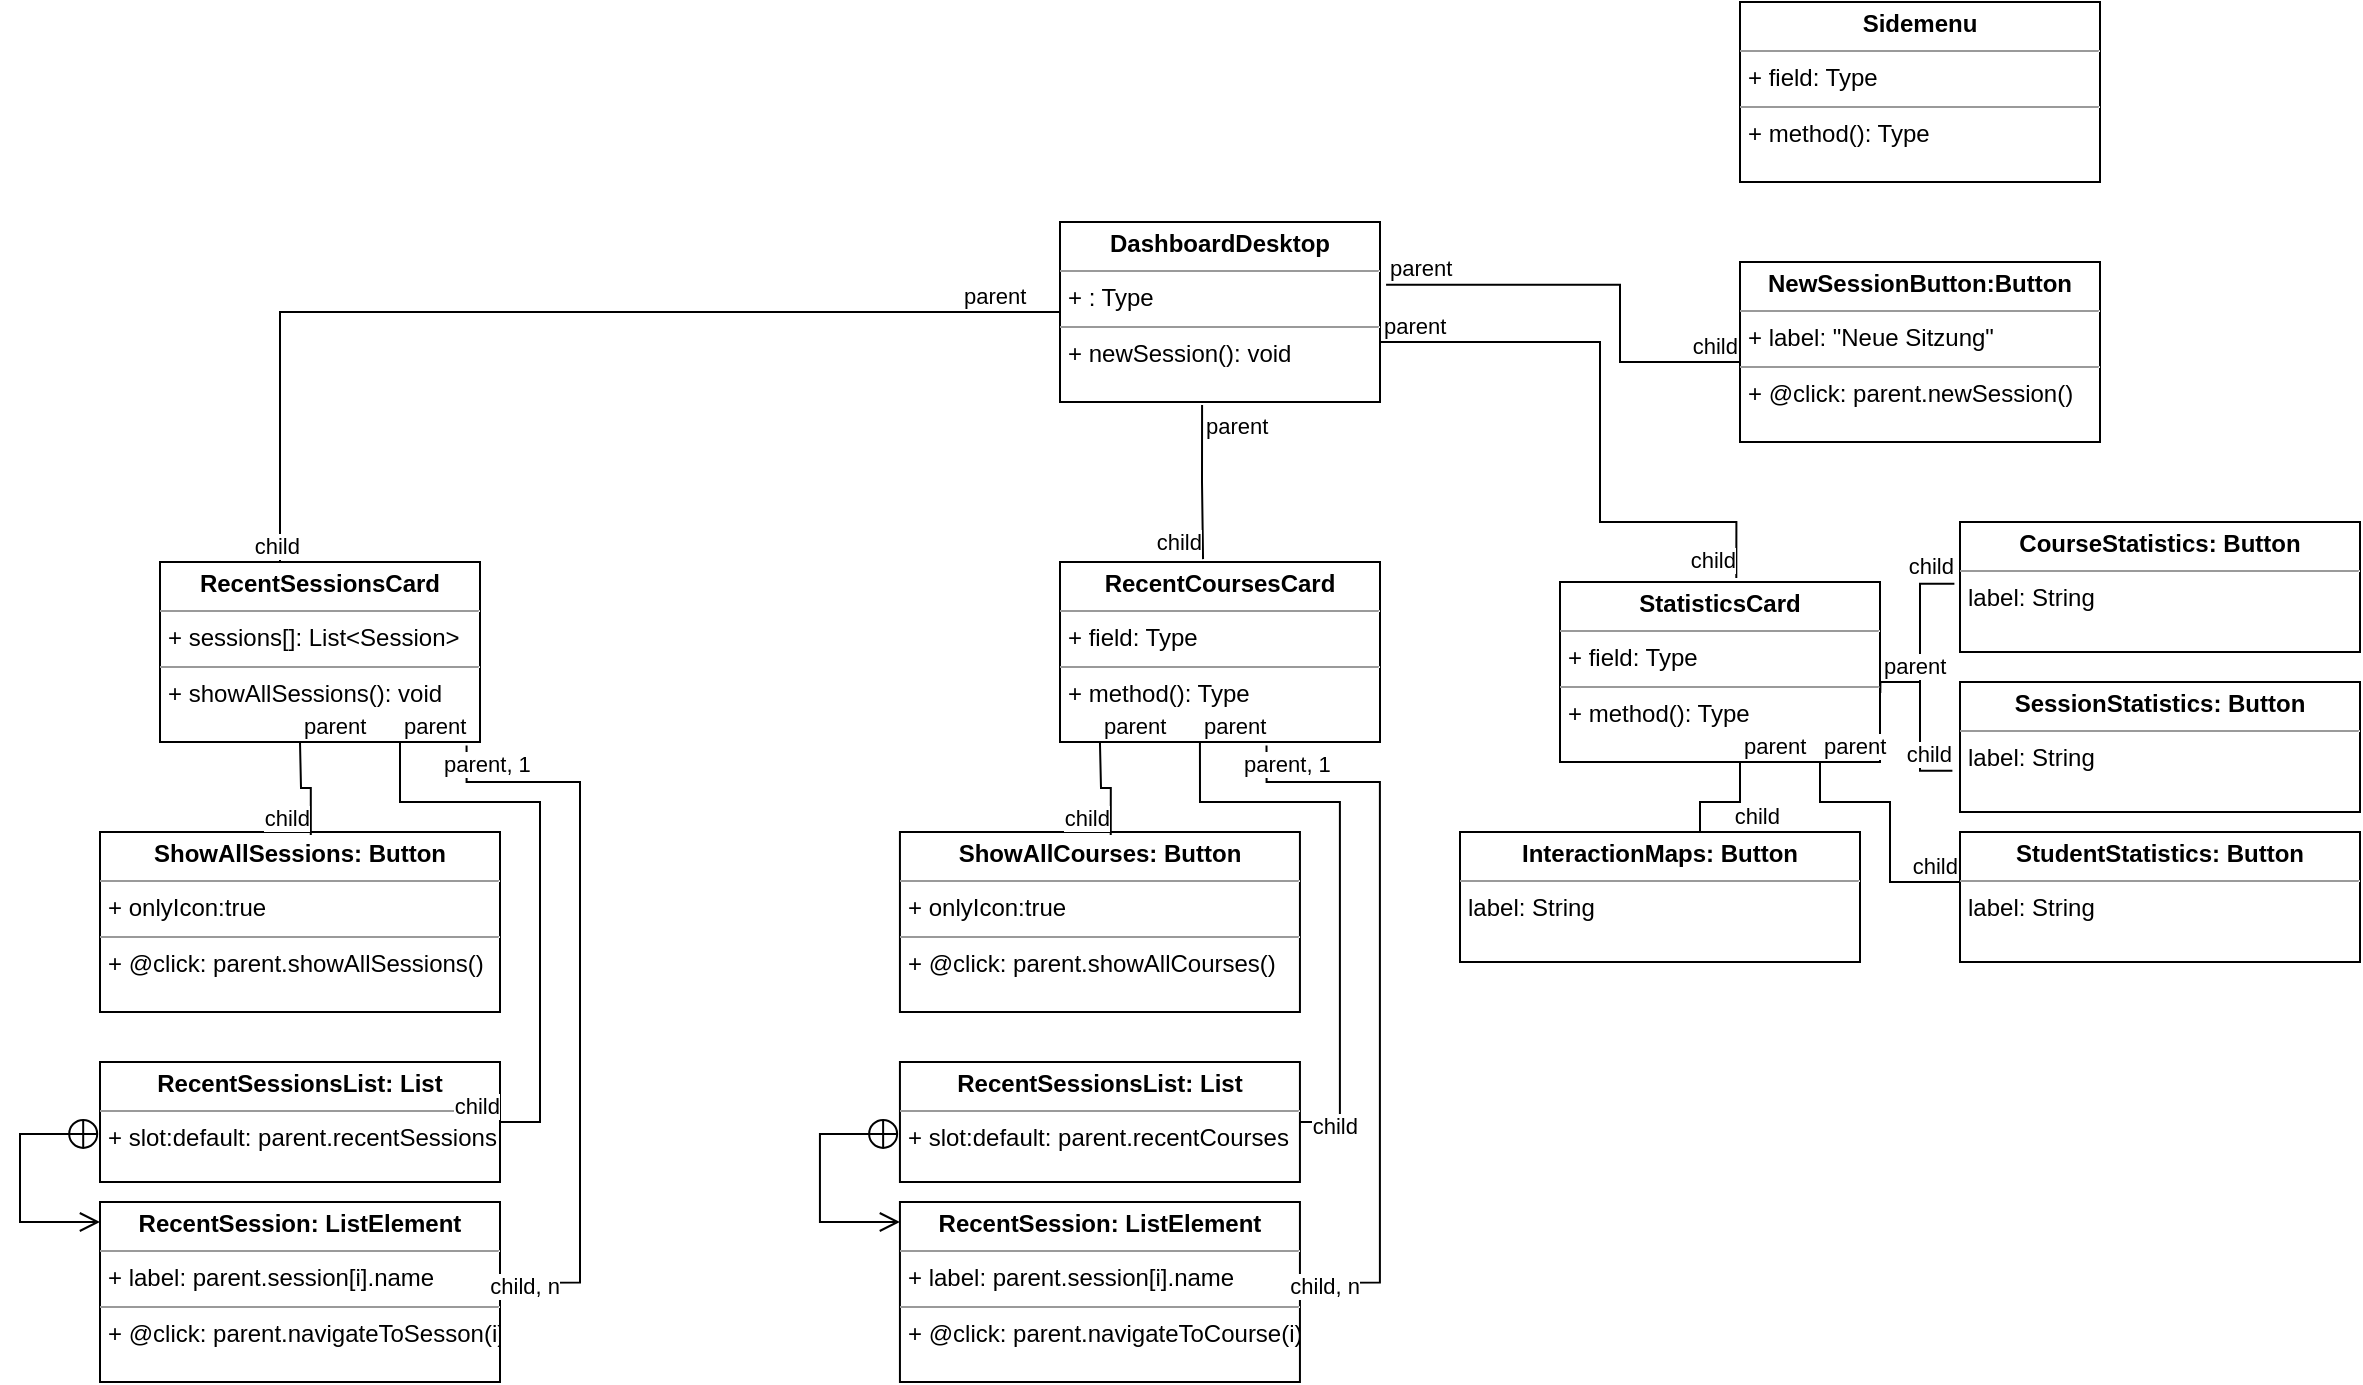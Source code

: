 <mxfile version="20.7.4" type="device" pages="3"><diagram id="zplhUwSRD1c3oxqsEt4p" name="Seite-1"><mxGraphModel dx="1873" dy="966" grid="1" gridSize="10" guides="1" tooltips="1" connect="1" arrows="1" fold="1" page="1" pageScale="1" pageWidth="827" pageHeight="1169" math="0" shadow="0"><root><mxCell id="0"/><mxCell id="1" parent="0"/><mxCell id="DSDuFyK5b4SJjUj1yN7M-2" value="&lt;p style=&quot;margin:0px;margin-top:4px;text-align:center;&quot;&gt;&lt;b&gt;DashboardDesktop&lt;/b&gt;&lt;/p&gt;&lt;hr size=&quot;1&quot;&gt;&lt;p style=&quot;margin:0px;margin-left:4px;&quot;&gt;+&amp;nbsp;&lt;span style=&quot;background-color: initial;&quot;&gt;: Type&lt;/span&gt;&lt;/p&gt;&lt;hr size=&quot;1&quot;&gt;&lt;p style=&quot;margin:0px;margin-left:4px;&quot;&gt;+ newSession(): void&lt;/p&gt;" style="verticalAlign=top;align=left;overflow=fill;fontSize=12;fontFamily=Helvetica;html=1;" parent="1" vertex="1"><mxGeometry x="730" y="270" width="160" height="90" as="geometry"/></mxCell><mxCell id="DSDuFyK5b4SJjUj1yN7M-3" value="&lt;p style=&quot;margin:0px;margin-top:4px;text-align:center;&quot;&gt;&lt;b&gt;Sidemenu&lt;/b&gt;&lt;/p&gt;&lt;hr size=&quot;1&quot;&gt;&lt;p style=&quot;margin:0px;margin-left:4px;&quot;&gt;+ field: Type&lt;/p&gt;&lt;hr size=&quot;1&quot;&gt;&lt;p style=&quot;margin:0px;margin-left:4px;&quot;&gt;+ method(): Type&lt;/p&gt;" style="verticalAlign=top;align=left;overflow=fill;fontSize=12;fontFamily=Helvetica;html=1;" parent="1" vertex="1"><mxGeometry x="1070" y="160" width="180" height="90" as="geometry"/></mxCell><mxCell id="DSDuFyK5b4SJjUj1yN7M-4" value="&lt;p style=&quot;margin:0px;margin-top:4px;text-align:center;&quot;&gt;&lt;b&gt;RecentCoursesCard&lt;/b&gt;&lt;/p&gt;&lt;hr size=&quot;1&quot;&gt;&lt;p style=&quot;margin:0px;margin-left:4px;&quot;&gt;+ field: Type&lt;/p&gt;&lt;hr size=&quot;1&quot;&gt;&lt;p style=&quot;margin:0px;margin-left:4px;&quot;&gt;+ method(): Type&lt;/p&gt;" style="verticalAlign=top;align=left;overflow=fill;fontSize=12;fontFamily=Helvetica;html=1;" parent="1" vertex="1"><mxGeometry x="730" y="440" width="160" height="90" as="geometry"/></mxCell><mxCell id="DSDuFyK5b4SJjUj1yN7M-5" value="&lt;p style=&quot;margin:0px;margin-top:4px;text-align:center;&quot;&gt;&lt;b&gt;StatisticsCard&lt;/b&gt;&lt;/p&gt;&lt;hr size=&quot;1&quot;&gt;&lt;p style=&quot;margin:0px;margin-left:4px;&quot;&gt;+ field: Type&lt;/p&gt;&lt;hr size=&quot;1&quot;&gt;&lt;p style=&quot;margin:0px;margin-left:4px;&quot;&gt;+ method(): Type&lt;/p&gt;" style="verticalAlign=top;align=left;overflow=fill;fontSize=12;fontFamily=Helvetica;html=1;" parent="1" vertex="1"><mxGeometry x="980" y="450" width="160" height="90" as="geometry"/></mxCell><mxCell id="DSDuFyK5b4SJjUj1yN7M-6" value="&lt;p style=&quot;margin:0px;margin-top:4px;text-align:center;&quot;&gt;&lt;b&gt;RecentSessionsCard&lt;/b&gt;&lt;/p&gt;&lt;hr size=&quot;1&quot;&gt;&lt;p style=&quot;margin:0px;margin-left:4px;&quot;&gt;+ sessions[]: List&amp;lt;Session&amp;gt;&lt;/p&gt;&lt;hr size=&quot;1&quot;&gt;&lt;p style=&quot;margin:0px;margin-left:4px;&quot;&gt;+ showAllSessions(): void&lt;/p&gt;" style="verticalAlign=top;align=left;overflow=fill;fontSize=12;fontFamily=Helvetica;html=1;" parent="1" vertex="1"><mxGeometry x="280" y="440" width="160" height="90" as="geometry"/></mxCell><mxCell id="DSDuFyK5b4SJjUj1yN7M-7" value="" style="endArrow=none;html=1;edgeStyle=orthogonalEdgeStyle;rounded=0;exitX=0.444;exitY=1.016;exitDx=0;exitDy=0;exitPerimeter=0;entryX=0.447;entryY=-0.016;entryDx=0;entryDy=0;entryPerimeter=0;" parent="1" source="DSDuFyK5b4SJjUj1yN7M-2" target="DSDuFyK5b4SJjUj1yN7M-4" edge="1"><mxGeometry relative="1" as="geometry"><mxPoint x="660" y="410" as="sourcePoint"/><mxPoint x="750" y="430" as="targetPoint"/></mxGeometry></mxCell><mxCell id="DSDuFyK5b4SJjUj1yN7M-8" value="parent" style="edgeLabel;resizable=0;html=1;align=left;verticalAlign=bottom;" parent="DSDuFyK5b4SJjUj1yN7M-7" connectable="0" vertex="1"><mxGeometry x="-1" relative="1" as="geometry"><mxPoint y="19" as="offset"/></mxGeometry></mxCell><mxCell id="DSDuFyK5b4SJjUj1yN7M-9" value="child" style="edgeLabel;resizable=0;html=1;align=right;verticalAlign=bottom;" parent="DSDuFyK5b4SJjUj1yN7M-7" connectable="0" vertex="1"><mxGeometry x="1" relative="1" as="geometry"/></mxCell><mxCell id="DSDuFyK5b4SJjUj1yN7M-10" value="" style="endArrow=none;html=1;edgeStyle=orthogonalEdgeStyle;rounded=0;exitX=0;exitY=0.5;exitDx=0;exitDy=0;entryX=0.375;entryY=0;entryDx=0;entryDy=0;entryPerimeter=0;" parent="1" source="DSDuFyK5b4SJjUj1yN7M-2" edge="1" target="DSDuFyK5b4SJjUj1yN7M-6"><mxGeometry relative="1" as="geometry"><mxPoint x="720" y="315" as="sourcePoint"/><mxPoint x="340" y="430" as="targetPoint"/><Array as="points"><mxPoint x="340" y="315"/></Array></mxGeometry></mxCell><mxCell id="DSDuFyK5b4SJjUj1yN7M-11" value="parent" style="edgeLabel;resizable=0;html=1;align=left;verticalAlign=bottom;" parent="DSDuFyK5b4SJjUj1yN7M-10" connectable="0" vertex="1"><mxGeometry x="-1" relative="1" as="geometry"><mxPoint x="-50" as="offset"/></mxGeometry></mxCell><mxCell id="DSDuFyK5b4SJjUj1yN7M-12" value="child" style="edgeLabel;resizable=0;html=1;align=right;verticalAlign=bottom;" parent="DSDuFyK5b4SJjUj1yN7M-10" connectable="0" vertex="1"><mxGeometry x="1" relative="1" as="geometry"><mxPoint x="10" as="offset"/></mxGeometry></mxCell><mxCell id="DSDuFyK5b4SJjUj1yN7M-13" value="" style="endArrow=none;html=1;edgeStyle=orthogonalEdgeStyle;rounded=0;entryX=0.551;entryY=-0.022;entryDx=0;entryDy=0;entryPerimeter=0;" parent="1" target="DSDuFyK5b4SJjUj1yN7M-5" edge="1"><mxGeometry relative="1" as="geometry"><mxPoint x="890" y="330" as="sourcePoint"/><mxPoint x="1050" y="330" as="targetPoint"/><Array as="points"><mxPoint x="1000" y="330"/><mxPoint x="1000" y="420"/><mxPoint x="1068" y="420"/></Array></mxGeometry></mxCell><mxCell id="DSDuFyK5b4SJjUj1yN7M-14" value="parent" style="edgeLabel;resizable=0;html=1;align=left;verticalAlign=bottom;" parent="DSDuFyK5b4SJjUj1yN7M-13" connectable="0" vertex="1"><mxGeometry x="-1" relative="1" as="geometry"/></mxCell><mxCell id="DSDuFyK5b4SJjUj1yN7M-15" value="child" style="edgeLabel;resizable=0;html=1;align=right;verticalAlign=bottom;" parent="DSDuFyK5b4SJjUj1yN7M-13" connectable="0" vertex="1"><mxGeometry x="1" relative="1" as="geometry"/></mxCell><mxCell id="DSDuFyK5b4SJjUj1yN7M-16" value="" style="endArrow=none;html=1;edgeStyle=orthogonalEdgeStyle;rounded=0;entryX=0;entryY=0.556;entryDx=0;entryDy=0;entryPerimeter=0;exitX=1.019;exitY=0.349;exitDx=0;exitDy=0;exitPerimeter=0;" parent="1" source="DSDuFyK5b4SJjUj1yN7M-2" target="DSDuFyK5b4SJjUj1yN7M-19" edge="1"><mxGeometry relative="1" as="geometry"><mxPoint x="980" y="300" as="sourcePoint"/><mxPoint x="1130" y="310" as="targetPoint"/><Array as="points"><mxPoint x="1010" y="301"/><mxPoint x="1010" y="340"/></Array></mxGeometry></mxCell><mxCell id="DSDuFyK5b4SJjUj1yN7M-17" value="parent" style="edgeLabel;resizable=0;html=1;align=left;verticalAlign=bottom;" parent="DSDuFyK5b4SJjUj1yN7M-16" connectable="0" vertex="1"><mxGeometry x="-1" relative="1" as="geometry"/></mxCell><mxCell id="DSDuFyK5b4SJjUj1yN7M-18" value="child" style="edgeLabel;resizable=0;html=1;align=right;verticalAlign=bottom;" parent="DSDuFyK5b4SJjUj1yN7M-16" connectable="0" vertex="1"><mxGeometry x="1" relative="1" as="geometry"/></mxCell><mxCell id="DSDuFyK5b4SJjUj1yN7M-19" value="&lt;p style=&quot;margin:0px;margin-top:4px;text-align:center;&quot;&gt;&lt;b&gt;NewSessionButton:Button&lt;/b&gt;&lt;/p&gt;&lt;hr size=&quot;1&quot;&gt;&lt;p style=&quot;margin:0px;margin-left:4px;&quot;&gt;+ label: &quot;Neue Sitzung&quot;&lt;/p&gt;&lt;hr size=&quot;1&quot;&gt;&lt;p style=&quot;margin:0px;margin-left:4px;&quot;&gt;+ @click: parent.newSession()&lt;/p&gt;" style="verticalAlign=top;align=left;overflow=fill;fontSize=12;fontFamily=Helvetica;html=1;" parent="1" vertex="1"><mxGeometry x="1070" y="290" width="180" height="90" as="geometry"/></mxCell><mxCell id="DSDuFyK5b4SJjUj1yN7M-20" value="&lt;p style=&quot;margin:0px;margin-top:4px;text-align:center;&quot;&gt;&lt;b&gt;ShowAllSessions: Button&lt;/b&gt;&lt;/p&gt;&lt;hr size=&quot;1&quot;&gt;&lt;p style=&quot;margin:0px;margin-left:4px;&quot;&gt;&lt;span style=&quot;background-color: initial;&quot;&gt;+ onlyIcon:true&lt;/span&gt;&lt;/p&gt;&lt;hr size=&quot;1&quot;&gt;&lt;p style=&quot;margin:0px;margin-left:4px;&quot;&gt;+ @click: parent.showAllSessions()&lt;/p&gt;" style="verticalAlign=top;align=left;overflow=fill;fontSize=12;fontFamily=Helvetica;html=1;" parent="1" vertex="1"><mxGeometry x="250" y="575" width="200" height="90" as="geometry"/></mxCell><mxCell id="DSDuFyK5b4SJjUj1yN7M-21" value="" style="endArrow=none;html=1;edgeStyle=orthogonalEdgeStyle;rounded=0;entryX=0.527;entryY=0.017;entryDx=0;entryDy=0;entryPerimeter=0;" parent="1" target="DSDuFyK5b4SJjUj1yN7M-20" edge="1"><mxGeometry relative="1" as="geometry"><mxPoint x="350" y="530" as="sourcePoint"/><mxPoint x="350" y="570" as="targetPoint"/></mxGeometry></mxCell><mxCell id="DSDuFyK5b4SJjUj1yN7M-22" value="parent" style="edgeLabel;resizable=0;html=1;align=left;verticalAlign=bottom;" parent="DSDuFyK5b4SJjUj1yN7M-21" connectable="0" vertex="1"><mxGeometry x="-1" relative="1" as="geometry"/></mxCell><mxCell id="DSDuFyK5b4SJjUj1yN7M-23" value="child" style="edgeLabel;resizable=0;html=1;align=right;verticalAlign=bottom;" parent="DSDuFyK5b4SJjUj1yN7M-21" connectable="0" vertex="1"><mxGeometry x="1" relative="1" as="geometry"/></mxCell><mxCell id="DSDuFyK5b4SJjUj1yN7M-24" value="&lt;p style=&quot;margin:0px;margin-top:4px;text-align:center;&quot;&gt;&lt;b&gt;RecentSessionsList: List&lt;/b&gt;&lt;/p&gt;&lt;hr size=&quot;1&quot;&gt;&lt;p style=&quot;margin:0px;margin-left:4px;&quot;&gt;+ slot:default: parent.recentSessions&lt;/p&gt;&lt;p style=&quot;margin:0px;margin-left:4px;&quot;&gt;&lt;br&gt;&lt;/p&gt;" style="verticalAlign=top;align=left;overflow=fill;fontSize=12;fontFamily=Helvetica;html=1;" parent="1" vertex="1"><mxGeometry x="250" y="690" width="200" height="60" as="geometry"/></mxCell><mxCell id="DSDuFyK5b4SJjUj1yN7M-25" value="" style="endArrow=none;html=1;edgeStyle=orthogonalEdgeStyle;rounded=0;exitX=0.75;exitY=1;exitDx=0;exitDy=0;" parent="1" source="DSDuFyK5b4SJjUj1yN7M-6" target="DSDuFyK5b4SJjUj1yN7M-24" edge="1"><mxGeometry relative="1" as="geometry"><mxPoint x="430" y="540" as="sourcePoint"/><mxPoint x="500" y="730" as="targetPoint"/><Array as="points"><mxPoint x="400" y="560"/><mxPoint x="470" y="560"/><mxPoint x="470" y="720"/></Array></mxGeometry></mxCell><mxCell id="DSDuFyK5b4SJjUj1yN7M-26" value="parent" style="edgeLabel;resizable=0;html=1;align=left;verticalAlign=bottom;" parent="DSDuFyK5b4SJjUj1yN7M-25" connectable="0" vertex="1"><mxGeometry x="-1" relative="1" as="geometry"/></mxCell><mxCell id="DSDuFyK5b4SJjUj1yN7M-27" value="child" style="edgeLabel;resizable=0;html=1;align=right;verticalAlign=bottom;" parent="DSDuFyK5b4SJjUj1yN7M-25" connectable="0" vertex="1"><mxGeometry x="1" relative="1" as="geometry"/></mxCell><mxCell id="DSDuFyK5b4SJjUj1yN7M-28" value="&lt;p style=&quot;margin:0px;margin-top:4px;text-align:center;&quot;&gt;&lt;b&gt;RecentSession: ListElement&lt;/b&gt;&lt;/p&gt;&lt;hr size=&quot;1&quot;&gt;&lt;p style=&quot;margin:0px;margin-left:4px;&quot;&gt;+ label: parent.session[i].name&lt;/p&gt;&lt;hr size=&quot;1&quot;&gt;&lt;p style=&quot;margin:0px;margin-left:4px;&quot;&gt;+ @click: parent.navigateToSesson(i)&lt;/p&gt;" style="verticalAlign=top;align=left;overflow=fill;fontSize=12;fontFamily=Helvetica;html=1;" parent="1" vertex="1"><mxGeometry x="250" y="760" width="200" height="90" as="geometry"/></mxCell><mxCell id="DSDuFyK5b4SJjUj1yN7M-29" value="" style="endArrow=none;html=1;edgeStyle=orthogonalEdgeStyle;rounded=0;exitX=0.958;exitY=1.019;exitDx=0;exitDy=0;exitPerimeter=0;entryX=1.008;entryY=0.448;entryDx=0;entryDy=0;entryPerimeter=0;" parent="1" source="DSDuFyK5b4SJjUj1yN7M-6" target="DSDuFyK5b4SJjUj1yN7M-28" edge="1"><mxGeometry relative="1" as="geometry"><mxPoint x="600" y="680" as="sourcePoint"/><mxPoint x="760" y="680" as="targetPoint"/><Array as="points"><mxPoint x="433" y="550"/><mxPoint x="490" y="550"/><mxPoint x="490" y="800"/></Array></mxGeometry></mxCell><mxCell id="DSDuFyK5b4SJjUj1yN7M-30" value="parent, 1" style="edgeLabel;resizable=0;html=1;align=left;verticalAlign=bottom;" parent="DSDuFyK5b4SJjUj1yN7M-29" connectable="0" vertex="1"><mxGeometry x="-1" relative="1" as="geometry"><mxPoint x="-13" y="18" as="offset"/></mxGeometry></mxCell><mxCell id="DSDuFyK5b4SJjUj1yN7M-31" value="child, n" style="edgeLabel;resizable=0;html=1;align=right;verticalAlign=bottom;" parent="DSDuFyK5b4SJjUj1yN7M-29" connectable="0" vertex="1"><mxGeometry x="1" relative="1" as="geometry"><mxPoint x="29" y="10" as="offset"/></mxGeometry></mxCell><mxCell id="DSDuFyK5b4SJjUj1yN7M-32" value="" style="endArrow=open;startArrow=circlePlus;endFill=0;startFill=0;endSize=8;html=1;rounded=0;exitX=-0.002;exitY=0.599;exitDx=0;exitDy=0;exitPerimeter=0;" parent="1" source="DSDuFyK5b4SJjUj1yN7M-24" edge="1"><mxGeometry width="160" relative="1" as="geometry"><mxPoint x="140" y="700" as="sourcePoint"/><mxPoint x="250" y="770" as="targetPoint"/><Array as="points"><mxPoint x="210" y="726"/><mxPoint x="210" y="760"/><mxPoint x="210" y="770"/><mxPoint x="230" y="770"/></Array></mxGeometry></mxCell><mxCell id="m9lDBCes_ci7xVD5poUf-1" value="&lt;p style=&quot;margin:0px;margin-top:4px;text-align:center;&quot;&gt;&lt;b&gt;ShowAllCourses: Button&lt;/b&gt;&lt;/p&gt;&lt;hr size=&quot;1&quot;&gt;&lt;p style=&quot;margin:0px;margin-left:4px;&quot;&gt;&lt;span style=&quot;background-color: initial;&quot;&gt;+ onlyIcon:true&lt;/span&gt;&lt;/p&gt;&lt;hr size=&quot;1&quot;&gt;&lt;p style=&quot;margin:0px;margin-left:4px;&quot;&gt;+ @click: parent.showAllCourses()&lt;/p&gt;" style="verticalAlign=top;align=left;overflow=fill;fontSize=12;fontFamily=Helvetica;html=1;" vertex="1" parent="1"><mxGeometry x="649.97" y="575" width="200" height="90" as="geometry"/></mxCell><mxCell id="m9lDBCes_ci7xVD5poUf-2" value="" style="endArrow=none;html=1;edgeStyle=orthogonalEdgeStyle;rounded=0;entryX=0.527;entryY=0.017;entryDx=0;entryDy=0;entryPerimeter=0;" edge="1" target="m9lDBCes_ci7xVD5poUf-1" parent="1"><mxGeometry relative="1" as="geometry"><mxPoint x="749.97" y="530" as="sourcePoint"/><mxPoint x="749.97" y="570" as="targetPoint"/></mxGeometry></mxCell><mxCell id="m9lDBCes_ci7xVD5poUf-3" value="parent" style="edgeLabel;resizable=0;html=1;align=left;verticalAlign=bottom;" connectable="0" vertex="1" parent="m9lDBCes_ci7xVD5poUf-2"><mxGeometry x="-1" relative="1" as="geometry"/></mxCell><mxCell id="m9lDBCes_ci7xVD5poUf-4" value="child" style="edgeLabel;resizable=0;html=1;align=right;verticalAlign=bottom;" connectable="0" vertex="1" parent="m9lDBCes_ci7xVD5poUf-2"><mxGeometry x="1" relative="1" as="geometry"/></mxCell><mxCell id="m9lDBCes_ci7xVD5poUf-5" value="&lt;p style=&quot;margin:0px;margin-top:4px;text-align:center;&quot;&gt;&lt;b&gt;RecentSessionsList: List&lt;/b&gt;&lt;/p&gt;&lt;hr size=&quot;1&quot;&gt;&lt;p style=&quot;margin:0px;margin-left:4px;&quot;&gt;+ slot:default: parent.recentCourses&lt;/p&gt;&lt;p style=&quot;margin:0px;margin-left:4px;&quot;&gt;&lt;br&gt;&lt;/p&gt;" style="verticalAlign=top;align=left;overflow=fill;fontSize=12;fontFamily=Helvetica;html=1;" vertex="1" parent="1"><mxGeometry x="649.97" y="690" width="200" height="60" as="geometry"/></mxCell><mxCell id="m9lDBCes_ci7xVD5poUf-6" value="" style="endArrow=none;html=1;edgeStyle=orthogonalEdgeStyle;rounded=0;exitX=0.75;exitY=1;exitDx=0;exitDy=0;" edge="1" target="m9lDBCes_ci7xVD5poUf-5" parent="1"><mxGeometry relative="1" as="geometry"><mxPoint x="799.97" y="530" as="sourcePoint"/><mxPoint x="899.97" y="730" as="targetPoint"/><Array as="points"><mxPoint x="799.97" y="560"/><mxPoint x="869.97" y="560"/><mxPoint x="869.97" y="720"/></Array></mxGeometry></mxCell><mxCell id="m9lDBCes_ci7xVD5poUf-7" value="parent" style="edgeLabel;resizable=0;html=1;align=left;verticalAlign=bottom;" connectable="0" vertex="1" parent="m9lDBCes_ci7xVD5poUf-6"><mxGeometry x="-1" relative="1" as="geometry"/></mxCell><mxCell id="m9lDBCes_ci7xVD5poUf-8" value="child" style="edgeLabel;resizable=0;html=1;align=right;verticalAlign=bottom;" connectable="0" vertex="1" parent="m9lDBCes_ci7xVD5poUf-6"><mxGeometry x="1" relative="1" as="geometry"><mxPoint x="30" y="10" as="offset"/></mxGeometry></mxCell><mxCell id="m9lDBCes_ci7xVD5poUf-9" value="&lt;p style=&quot;margin:0px;margin-top:4px;text-align:center;&quot;&gt;&lt;b&gt;RecentSession: ListElement&lt;/b&gt;&lt;/p&gt;&lt;hr size=&quot;1&quot;&gt;&lt;p style=&quot;margin:0px;margin-left:4px;&quot;&gt;+ label: parent.session[i].name&lt;/p&gt;&lt;hr size=&quot;1&quot;&gt;&lt;p style=&quot;margin:0px;margin-left:4px;&quot;&gt;+ @click: parent.navigateToCourse(i)&lt;/p&gt;" style="verticalAlign=top;align=left;overflow=fill;fontSize=12;fontFamily=Helvetica;html=1;" vertex="1" parent="1"><mxGeometry x="649.97" y="760" width="200" height="90" as="geometry"/></mxCell><mxCell id="m9lDBCes_ci7xVD5poUf-10" value="" style="endArrow=none;html=1;edgeStyle=orthogonalEdgeStyle;rounded=0;exitX=0.958;exitY=1.019;exitDx=0;exitDy=0;exitPerimeter=0;entryX=1.008;entryY=0.448;entryDx=0;entryDy=0;entryPerimeter=0;" edge="1" target="m9lDBCes_ci7xVD5poUf-9" parent="1"><mxGeometry relative="1" as="geometry"><mxPoint x="833.25" y="531.71" as="sourcePoint"/><mxPoint x="1159.97" y="680" as="targetPoint"/><Array as="points"><mxPoint x="832.97" y="550"/><mxPoint x="889.97" y="550"/><mxPoint x="889.97" y="800"/></Array></mxGeometry></mxCell><mxCell id="m9lDBCes_ci7xVD5poUf-11" value="parent, 1" style="edgeLabel;resizable=0;html=1;align=left;verticalAlign=bottom;" connectable="0" vertex="1" parent="m9lDBCes_ci7xVD5poUf-10"><mxGeometry x="-1" relative="1" as="geometry"><mxPoint x="-13" y="18" as="offset"/></mxGeometry></mxCell><mxCell id="m9lDBCes_ci7xVD5poUf-12" value="child, n" style="edgeLabel;resizable=0;html=1;align=right;verticalAlign=bottom;" connectable="0" vertex="1" parent="m9lDBCes_ci7xVD5poUf-10"><mxGeometry x="1" relative="1" as="geometry"><mxPoint x="29" y="10" as="offset"/></mxGeometry></mxCell><mxCell id="m9lDBCes_ci7xVD5poUf-13" value="" style="endArrow=open;startArrow=circlePlus;endFill=0;startFill=0;endSize=8;html=1;rounded=0;exitX=-0.002;exitY=0.599;exitDx=0;exitDy=0;exitPerimeter=0;" edge="1" source="m9lDBCes_ci7xVD5poUf-5" parent="1"><mxGeometry width="160" relative="1" as="geometry"><mxPoint x="539.97" y="700" as="sourcePoint"/><mxPoint x="649.97" y="770" as="targetPoint"/><Array as="points"><mxPoint x="609.97" y="726"/><mxPoint x="609.97" y="760"/><mxPoint x="609.97" y="770"/><mxPoint x="629.97" y="770"/></Array></mxGeometry></mxCell><mxCell id="m9lDBCes_ci7xVD5poUf-14" value="&lt;p style=&quot;margin:0px;margin-top:4px;text-align:center;&quot;&gt;&lt;b&gt;InteractionMaps: Button&lt;/b&gt;&lt;/p&gt;&lt;hr size=&quot;1&quot;&gt;&lt;p style=&quot;margin:0px;margin-left:4px;&quot;&gt;&lt;/p&gt;&lt;p style=&quot;margin:0px;margin-left:4px;&quot;&gt;label: String&lt;/p&gt;" style="verticalAlign=top;align=left;overflow=fill;fontSize=12;fontFamily=Helvetica;html=1;" vertex="1" parent="1"><mxGeometry x="930" y="575" width="200" height="65" as="geometry"/></mxCell><mxCell id="m9lDBCes_ci7xVD5poUf-15" value="" style="endArrow=none;html=1;edgeStyle=orthogonalEdgeStyle;rounded=0;entryX=0.75;entryY=0;entryDx=0;entryDy=0;" edge="1" parent="1"><mxGeometry relative="1" as="geometry"><mxPoint x="1070" y="540" as="sourcePoint"/><mxPoint x="1050" y="575" as="targetPoint"/><Array as="points"><mxPoint x="1070" y="560"/><mxPoint x="1050" y="560"/></Array></mxGeometry></mxCell><mxCell id="m9lDBCes_ci7xVD5poUf-16" value="parent" style="edgeLabel;resizable=0;html=1;align=left;verticalAlign=bottom;" connectable="0" vertex="1" parent="m9lDBCes_ci7xVD5poUf-15"><mxGeometry x="-1" relative="1" as="geometry"/></mxCell><mxCell id="m9lDBCes_ci7xVD5poUf-17" value="child" style="edgeLabel;resizable=0;html=1;align=right;verticalAlign=bottom;" connectable="0" vertex="1" parent="m9lDBCes_ci7xVD5poUf-15"><mxGeometry x="1" relative="1" as="geometry"><mxPoint x="40" as="offset"/></mxGeometry></mxCell><mxCell id="m9lDBCes_ci7xVD5poUf-18" value="&lt;p style=&quot;margin:0px;margin-top:4px;text-align:center;&quot;&gt;&lt;b&gt;StudentStatistics: Button&lt;/b&gt;&lt;/p&gt;&lt;hr size=&quot;1&quot;&gt;&lt;p style=&quot;margin:0px;margin-left:4px;&quot;&gt;&lt;/p&gt;&lt;p style=&quot;margin:0px;margin-left:4px;&quot;&gt;label: String&lt;/p&gt;" style="verticalAlign=top;align=left;overflow=fill;fontSize=12;fontFamily=Helvetica;html=1;" vertex="1" parent="1"><mxGeometry x="1180" y="575" width="200" height="65" as="geometry"/></mxCell><mxCell id="m9lDBCes_ci7xVD5poUf-19" value="&lt;p style=&quot;margin:0px;margin-top:4px;text-align:center;&quot;&gt;&lt;b&gt;CourseStatistics: Button&lt;/b&gt;&lt;/p&gt;&lt;hr size=&quot;1&quot;&gt;&lt;p style=&quot;margin:0px;margin-left:4px;&quot;&gt;&lt;/p&gt;&lt;p style=&quot;margin:0px;margin-left:4px;&quot;&gt;label: String&lt;/p&gt;" style="verticalAlign=top;align=left;overflow=fill;fontSize=12;fontFamily=Helvetica;html=1;" vertex="1" parent="1"><mxGeometry x="1180" y="420" width="200" height="65" as="geometry"/></mxCell><mxCell id="m9lDBCes_ci7xVD5poUf-20" value="&lt;p style=&quot;margin:0px;margin-top:4px;text-align:center;&quot;&gt;&lt;b&gt;SessionStatistics: Button&lt;/b&gt;&lt;/p&gt;&lt;hr size=&quot;1&quot;&gt;&lt;p style=&quot;margin:0px;margin-left:4px;&quot;&gt;&lt;/p&gt;&lt;p style=&quot;margin:0px;margin-left:4px;&quot;&gt;label: String&lt;/p&gt;" style="verticalAlign=top;align=left;overflow=fill;fontSize=12;fontFamily=Helvetica;html=1;" vertex="1" parent="1"><mxGeometry x="1180" y="500" width="200" height="65" as="geometry"/></mxCell><mxCell id="m9lDBCes_ci7xVD5poUf-23" value="" style="endArrow=none;html=1;edgeStyle=orthogonalEdgeStyle;rounded=0;entryX=-0.014;entryY=0.475;entryDx=0;entryDy=0;entryPerimeter=0;" edge="1" parent="1" target="m9lDBCes_ci7xVD5poUf-19"><mxGeometry relative="1" as="geometry"><mxPoint x="1140" y="500" as="sourcePoint"/><mxPoint x="1300" y="500" as="targetPoint"/><Array as="points"><mxPoint x="1160" y="500"/><mxPoint x="1160" y="451"/></Array></mxGeometry></mxCell><mxCell id="m9lDBCes_ci7xVD5poUf-24" value="parent" style="edgeLabel;resizable=0;html=1;align=left;verticalAlign=bottom;" connectable="0" vertex="1" parent="m9lDBCes_ci7xVD5poUf-23"><mxGeometry x="-1" relative="1" as="geometry"/></mxCell><mxCell id="m9lDBCes_ci7xVD5poUf-25" value="child" style="edgeLabel;resizable=0;html=1;align=right;verticalAlign=bottom;" connectable="0" vertex="1" parent="m9lDBCes_ci7xVD5poUf-23"><mxGeometry x="1" relative="1" as="geometry"/></mxCell><mxCell id="m9lDBCes_ci7xVD5poUf-26" value="" style="endArrow=none;html=1;edgeStyle=orthogonalEdgeStyle;rounded=0;exitX=1.001;exitY=0.616;exitDx=0;exitDy=0;exitPerimeter=0;entryX=-0.019;entryY=0.683;entryDx=0;entryDy=0;entryPerimeter=0;" edge="1" parent="1" source="DSDuFyK5b4SJjUj1yN7M-5" target="m9lDBCes_ci7xVD5poUf-20"><mxGeometry relative="1" as="geometry"><mxPoint x="1100" y="710" as="sourcePoint"/><mxPoint x="1260" y="710" as="targetPoint"/><Array as="points"><mxPoint x="1140" y="500"/><mxPoint x="1160" y="500"/><mxPoint x="1160" y="544"/></Array></mxGeometry></mxCell><mxCell id="m9lDBCes_ci7xVD5poUf-28" value="child" style="edgeLabel;resizable=0;html=1;align=right;verticalAlign=bottom;" connectable="0" vertex="1" parent="m9lDBCes_ci7xVD5poUf-26"><mxGeometry x="1" relative="1" as="geometry"/></mxCell><mxCell id="m9lDBCes_ci7xVD5poUf-29" value="" style="endArrow=none;html=1;edgeStyle=orthogonalEdgeStyle;rounded=0;entryX=0;entryY=0.385;entryDx=0;entryDy=0;entryPerimeter=0;" edge="1" parent="1" target="m9lDBCes_ci7xVD5poUf-18"><mxGeometry relative="1" as="geometry"><mxPoint x="1110" y="540" as="sourcePoint"/><mxPoint x="1270" y="540" as="targetPoint"/><Array as="points"><mxPoint x="1110" y="560"/><mxPoint x="1145" y="560"/><mxPoint x="1145" y="600"/></Array></mxGeometry></mxCell><mxCell id="m9lDBCes_ci7xVD5poUf-30" value="parent" style="edgeLabel;resizable=0;html=1;align=left;verticalAlign=bottom;" connectable="0" vertex="1" parent="m9lDBCes_ci7xVD5poUf-29"><mxGeometry x="-1" relative="1" as="geometry"/></mxCell><mxCell id="m9lDBCes_ci7xVD5poUf-31" value="child" style="edgeLabel;resizable=0;html=1;align=right;verticalAlign=bottom;" connectable="0" vertex="1" parent="m9lDBCes_ci7xVD5poUf-29"><mxGeometry x="1" relative="1" as="geometry"/></mxCell></root></mxGraphModel></diagram><diagram id="_3gfQFHtSl33ZZPmMpOU" name="Seite-2"><mxGraphModel dx="4185" dy="2153" grid="1" gridSize="10" guides="1" tooltips="1" connect="1" arrows="1" fold="1" page="1" pageScale="1" pageWidth="827" pageHeight="1169" math="0" shadow="0"><root><mxCell id="0"/><mxCell id="1" parent="0"/><mxCell id="ZsKas_P6KldG7o7B230V-1" value="&lt;p style=&quot;margin:0px;margin-top:4px;text-align:center;&quot;&gt;&lt;span style=&quot;background-color: rgb(251, 251, 251);&quot;&gt;App&lt;/span&gt;&lt;br&gt;&lt;/p&gt;&lt;hr size=&quot;1&quot;&gt;&lt;p style=&quot;margin:0px;margin-left:4px;&quot;&gt;&lt;br&gt;&lt;/p&gt;&lt;hr size=&quot;1&quot;&gt;&lt;p style=&quot;margin:0px;margin-left:4px;&quot;&gt;&lt;br&gt;&lt;/p&gt;" style="verticalAlign=top;align=left;overflow=fill;fontSize=12;fontFamily=Helvetica;html=1;rounded=0;" vertex="1" parent="1"><mxGeometry x="940" y="200" width="200" height="80" as="geometry"/></mxCell><mxCell id="ZsKas_P6KldG7o7B230V-2" value="&lt;p style=&quot;margin:0px;margin-top:4px;text-align:center;&quot;&gt;&lt;b&gt;MobileInteractionCategoryPage&lt;/b&gt;&lt;/p&gt;&lt;hr size=&quot;1&quot;&gt;&lt;p style=&quot;margin:0px;margin-left:4px;&quot;&gt;&lt;br&gt;&lt;/p&gt;&lt;hr size=&quot;1&quot;&gt;&lt;p style=&quot;margin:0px;margin-left:4px;&quot;&gt;chooseCategoryButton(buttonId)&lt;/p&gt;&lt;p style=&quot;margin:0px;margin-left:4px;&quot;&gt;addCategory(categoryName)&lt;/p&gt;" style="verticalAlign=top;align=left;overflow=fill;fontSize=12;fontFamily=Helvetica;html=1;" vertex="1" parent="1"><mxGeometry x="740" y="590" width="240" height="110" as="geometry"/></mxCell><mxCell id="ZsKas_P6KldG7o7B230V-3" value="&lt;p style=&quot;margin:0px;margin-top:4px;text-align:center;&quot;&gt;&lt;b&gt;&lt;u&gt;chooseCategoryButton:Button&lt;/u&gt;&lt;/b&gt;&lt;/p&gt;&lt;hr size=&quot;1&quot;&gt;&lt;p style=&quot;margin:0px;margin-left:4px;&quot;&gt;buttonId&lt;/p&gt;&lt;hr size=&quot;1&quot;&gt;&lt;p style=&quot;margin:0px;margin-left:4px;&quot;&gt;@click=interactionCategoryPage.chooseCategoryButton(buttonId)&lt;/p&gt;" style="verticalAlign=top;align=left;overflow=fill;fontSize=12;fontFamily=Helvetica;html=1;" vertex="1" parent="1"><mxGeometry x="370" y="820" width="380" height="90" as="geometry"/></mxCell><mxCell id="ZsKas_P6KldG7o7B230V-4" value="" style="endArrow=none;html=1;edgeStyle=orthogonalEdgeStyle;rounded=0;exitX=0.25;exitY=1;exitDx=0;exitDy=0;entryX=0.25;entryY=0;entryDx=0;entryDy=0;" edge="1" parent="1" source="ZsKas_P6KldG7o7B230V-2" target="ZsKas_P6KldG7o7B230V-3"><mxGeometry relative="1" as="geometry"><mxPoint x="600" y="740" as="sourcePoint"/><mxPoint x="760" y="740" as="targetPoint"/></mxGeometry></mxCell><mxCell id="ZsKas_P6KldG7o7B230V-5" value="interacctionCategoryPage" style="edgeLabel;resizable=0;html=1;align=left;verticalAlign=bottom;" connectable="0" vertex="1" parent="ZsKas_P6KldG7o7B230V-4"><mxGeometry x="-1" relative="1" as="geometry"><mxPoint x="-130" y="20" as="offset"/></mxGeometry></mxCell><mxCell id="ZsKas_P6KldG7o7B230V-6" value="&lt;p style=&quot;margin:0px;margin-top:4px;text-align:center;&quot;&gt;&lt;b&gt;&lt;u&gt;addCategory:Dialog&lt;/u&gt;&lt;/b&gt;&lt;/p&gt;&lt;hr size=&quot;1&quot;&gt;&lt;p style=&quot;margin:0px;margin-left:4px;&quot;&gt;&lt;br&gt;&lt;/p&gt;&lt;hr size=&quot;1&quot;&gt;&lt;p style=&quot;margin:0px;margin-left:4px;&quot;&gt;activateCard()&lt;/p&gt;&lt;p style=&quot;margin:0px;margin-left:4px;&quot;&gt;addCategory(categoryName)&lt;/p&gt;" style="verticalAlign=top;align=left;overflow=fill;fontSize=12;fontFamily=Helvetica;html=1;" vertex="1" parent="1"><mxGeometry x="770" y="820" width="300" height="110" as="geometry"/></mxCell><mxCell id="ZsKas_P6KldG7o7B230V-7" value="" style="endArrow=none;html=1;edgeStyle=orthogonalEdgeStyle;rounded=0;exitX=0.5;exitY=1;exitDx=0;exitDy=0;entryX=0.25;entryY=0;entryDx=0;entryDy=0;" edge="1" parent="1" source="ZsKas_P6KldG7o7B230V-2" target="ZsKas_P6KldG7o7B230V-6"><mxGeometry relative="1" as="geometry"><mxPoint x="600" y="790" as="sourcePoint"/><mxPoint x="760" y="790" as="targetPoint"/></mxGeometry></mxCell><mxCell id="ZsKas_P6KldG7o7B230V-8" value="" style="endArrow=none;html=1;edgeStyle=orthogonalEdgeStyle;rounded=0;exitX=0.25;exitY=1;exitDx=0;exitDy=0;entryX=0.75;entryY=0;entryDx=0;entryDy=0;" edge="1" parent="1" source="ZsKas_P6KldG7o7B230V-6" target="ZsKas_P6KldG7o7B230V-35"><mxGeometry relative="1" as="geometry"><mxPoint x="910" y="1070" as="sourcePoint"/><mxPoint x="780.1" y="1056.96" as="targetPoint"/></mxGeometry></mxCell><mxCell id="ZsKas_P6KldG7o7B230V-9" value="" style="endArrow=none;html=1;edgeStyle=orthogonalEdgeStyle;rounded=0;exitX=0.5;exitY=1;exitDx=0;exitDy=0;entryX=0.25;entryY=0;entryDx=0;entryDy=0;" edge="1" parent="1" source="ZsKas_P6KldG7o7B230V-6" target="ZsKas_P6KldG7o7B230V-36"><mxGeometry relative="1" as="geometry"><mxPoint x="910" y="1070" as="sourcePoint"/><mxPoint x="990" y="1050" as="targetPoint"/></mxGeometry></mxCell><mxCell id="ZsKas_P6KldG7o7B230V-10" value="" style="endArrow=none;html=1;edgeStyle=orthogonalEdgeStyle;rounded=0;exitX=0.5;exitY=0;exitDx=0;exitDy=0;entryX=0.25;entryY=1;entryDx=0;entryDy=0;" edge="1" parent="1" source="ZsKas_P6KldG7o7B230V-37" target="ZsKas_P6KldG7o7B230V-36"><mxGeometry relative="1" as="geometry"><mxPoint x="880" y="1200" as="sourcePoint"/><mxPoint x="990" y="1136" as="targetPoint"/></mxGeometry></mxCell><mxCell id="ZsKas_P6KldG7o7B230V-11" value="" style="endArrow=none;html=1;edgeStyle=orthogonalEdgeStyle;rounded=0;entryX=0.25;entryY=0;entryDx=0;entryDy=0;exitX=0.75;exitY=1;exitDx=0;exitDy=0;" edge="1" parent="1" source="ZsKas_P6KldG7o7B230V-36" target="ZsKas_P6KldG7o7B230V-38"><mxGeometry relative="1" as="geometry"><mxPoint x="1070" y="1136" as="sourcePoint"/><mxPoint x="1125" y="1200" as="targetPoint"/></mxGeometry></mxCell><mxCell id="ZsKas_P6KldG7o7B230V-12" value="" style="endArrow=none;html=1;edgeStyle=orthogonalEdgeStyle;rounded=0;entryX=0.75;entryY=0;entryDx=0;entryDy=0;exitX=0;exitY=0.75;exitDx=0;exitDy=0;" edge="1" parent="1" source="ZsKas_P6KldG7o7B230V-47"><mxGeometry relative="1" as="geometry"><mxPoint x="1598.96" y="706.26" as="sourcePoint"/><mxPoint x="1532.5" y="820" as="targetPoint"/></mxGeometry></mxCell><mxCell id="ZsKas_P6KldG7o7B230V-13" value="editStudentPage" style="edgeLabel;resizable=0;html=1;align=left;verticalAlign=bottom;" connectable="0" vertex="1" parent="ZsKas_P6KldG7o7B230V-12"><mxGeometry x="-1" relative="1" as="geometry"><mxPoint x="-90" y="28" as="offset"/></mxGeometry></mxCell><mxCell id="ZsKas_P6KldG7o7B230V-14" value="&lt;p style=&quot;margin:0px;margin-top:4px;text-align:center;&quot;&gt;&lt;b&gt;&lt;u&gt;deleteStudent:Dialog&lt;/u&gt;&lt;/b&gt;&lt;/p&gt;&lt;hr size=&quot;1&quot;&gt;&lt;p style=&quot;margin:0px;margin-left:4px;&quot;&gt;&lt;br&gt;&lt;/p&gt;&lt;hr size=&quot;1&quot;&gt;&lt;p style=&quot;margin:0px;margin-left:4px;&quot;&gt;activateCard()&lt;/p&gt;&lt;p style=&quot;margin:0px;margin-left:4px;&quot;&gt;deleteStdudent()&lt;/p&gt;" style="verticalAlign=top;align=left;overflow=fill;fontSize=12;fontFamily=Helvetica;html=1;" vertex="1" parent="1"><mxGeometry x="1650" y="820" width="160" height="110" as="geometry"/></mxCell><mxCell id="ZsKas_P6KldG7o7B230V-15" value="" style="endArrow=none;html=1;edgeStyle=orthogonalEdgeStyle;rounded=0;exitX=0.25;exitY=1;exitDx=0;exitDy=0;entryX=0.5;entryY=0;entryDx=0;entryDy=0;" edge="1" parent="1" source="ZsKas_P6KldG7o7B230V-14" target="ZsKas_P6KldG7o7B230V-27"><mxGeometry relative="1" as="geometry"><mxPoint x="1655" y="910" as="sourcePoint"/><mxPoint x="1590.1" y="1056.96" as="targetPoint"/><Array as="points"><mxPoint x="1690" y="970"/><mxPoint x="1575" y="970"/></Array></mxGeometry></mxCell><mxCell id="ZsKas_P6KldG7o7B230V-16" value="" style="endArrow=none;html=1;edgeStyle=orthogonalEdgeStyle;rounded=0;entryX=0.5;entryY=0;entryDx=0;entryDy=0;exitX=0.75;exitY=1;exitDx=0;exitDy=0;" edge="1" parent="1" source="ZsKas_P6KldG7o7B230V-14" target="ZsKas_P6KldG7o7B230V-28"><mxGeometry relative="1" as="geometry"><mxPoint x="1730" y="950" as="sourcePoint"/><mxPoint x="1800.0" y="1050" as="targetPoint"/><Array as="points"><mxPoint x="1770" y="970"/><mxPoint x="1820" y="970"/><mxPoint x="1820" y="1060"/></Array></mxGeometry></mxCell><mxCell id="ZsKas_P6KldG7o7B230V-17" value="" style="endArrow=none;html=1;edgeStyle=orthogonalEdgeStyle;rounded=0;exitX=0.676;exitY=1.015;exitDx=0;exitDy=0;exitPerimeter=0;entryX=0.5;entryY=0;entryDx=0;entryDy=0;" edge="1" parent="1" target="ZsKas_P6KldG7o7B230V-14"><mxGeometry relative="1" as="geometry"><mxPoint x="1658.16" y="706.39" as="sourcePoint"/><mxPoint x="1790" y="770" as="targetPoint"/></mxGeometry></mxCell><mxCell id="ZsKas_P6KldG7o7B230V-18" value="" style="endArrow=none;html=1;edgeStyle=orthogonalEdgeStyle;rounded=0;exitX=0.912;exitY=1.035;exitDx=0;exitDy=0;exitPerimeter=0;entryX=0.25;entryY=0;entryDx=0;entryDy=0;" edge="1" parent="1"><mxGeometry relative="1" as="geometry"><mxPoint x="1695.92" y="706.91" as="sourcePoint"/><mxPoint x="1892.5" y="820" as="targetPoint"/><Array as="points"><mxPoint x="1696" y="750"/><mxPoint x="1893" y="750"/></Array></mxGeometry></mxCell><mxCell id="ZsKas_P6KldG7o7B230V-19" value="&lt;p style=&quot;margin:0px;margin-top:4px;text-align:center;&quot;&gt;&lt;b&gt;&lt;u&gt;lastNameTextField:TextField&lt;/u&gt;&lt;/b&gt;&lt;/p&gt;&lt;hr size=&quot;1&quot;&gt;&lt;p style=&quot;margin:0px;margin-left:4px;&quot;&gt;&lt;br&gt;&lt;/p&gt;&lt;hr size=&quot;1&quot;&gt;&lt;p style=&quot;margin:0px;margin-left:4px;&quot;&gt;&lt;br&gt;&lt;/p&gt;" style="verticalAlign=top;align=left;overflow=fill;fontSize=12;fontFamily=Helvetica;html=1;" vertex="1" parent="1"><mxGeometry x="2040" y="820" width="180" height="90" as="geometry"/></mxCell><mxCell id="ZsKas_P6KldG7o7B230V-20" value="" style="endArrow=none;html=1;edgeStyle=orthogonalEdgeStyle;rounded=0;exitX=1;exitY=0.75;exitDx=0;exitDy=0;entryX=0.063;entryY=-0.001;entryDx=0;entryDy=0;entryPerimeter=0;" edge="1" parent="1" source="ZsKas_P6KldG7o7B230V-47" target="ZsKas_P6KldG7o7B230V-19"><mxGeometry relative="1" as="geometry"><mxPoint x="1712.08" y="699.37" as="sourcePoint"/><mxPoint x="2140" y="750" as="targetPoint"/></mxGeometry></mxCell><mxCell id="ZsKas_P6KldG7o7B230V-21" value="&lt;p style=&quot;margin:0px;margin-top:4px;text-align:center;&quot;&gt;&lt;b&gt;&lt;u&gt;saveChangesButton:Button&lt;/u&gt;&lt;/b&gt;&lt;/p&gt;&lt;hr size=&quot;1&quot;&gt;&lt;p style=&quot;margin:0px;margin-left:4px;&quot;&gt;&lt;br&gt;&lt;/p&gt;&lt;hr size=&quot;1&quot;&gt;&lt;p style=&quot;margin:0px;margin-left:4px;&quot;&gt;@click=editCoursePage.saveChangesButton()&lt;/p&gt;" style="verticalAlign=top;align=left;overflow=fill;fontSize=12;fontFamily=Helvetica;html=1;" vertex="1" parent="1"><mxGeometry x="2250" y="820" width="260" height="90" as="geometry"/></mxCell><mxCell id="ZsKas_P6KldG7o7B230V-22" value="&lt;p style=&quot;margin:0px;margin-top:4px;text-align:center;&quot;&gt;&lt;b&gt;&lt;u&gt;courseNameTextField:TextField&lt;/u&gt;&lt;/b&gt;&lt;/p&gt;&lt;hr size=&quot;1&quot;&gt;&lt;p style=&quot;margin:0px;margin-left:4px;&quot;&gt;&lt;br&gt;&lt;/p&gt;&lt;hr size=&quot;1&quot;&gt;&lt;p style=&quot;margin:0px;margin-left:4px;&quot;&gt;&lt;br&gt;&lt;/p&gt;" style="verticalAlign=top;align=left;overflow=fill;fontSize=12;fontFamily=Helvetica;html=1;" vertex="1" parent="1"><mxGeometry x="2540" y="820" width="190" height="90" as="geometry"/></mxCell><mxCell id="ZsKas_P6KldG7o7B230V-23" value="&lt;p style=&quot;margin:0px;margin-top:4px;text-align:center;&quot;&gt;&lt;b&gt;&lt;u&gt;courseSubjectTextFiel:TextField&lt;/u&gt;&lt;/b&gt;&lt;/p&gt;&lt;hr size=&quot;1&quot;&gt;&lt;p style=&quot;margin:0px;margin-left:4px;&quot;&gt;&lt;br&gt;&lt;/p&gt;&lt;hr size=&quot;1&quot;&gt;&lt;p style=&quot;margin:0px;margin-left:4px;&quot;&gt;&lt;br&gt;&lt;/p&gt;" style="verticalAlign=top;align=left;overflow=fill;fontSize=12;fontFamily=Helvetica;html=1;" vertex="1" parent="1"><mxGeometry x="2760" y="820" width="220" height="90" as="geometry"/></mxCell><mxCell id="ZsKas_P6KldG7o7B230V-24" value="" style="endArrow=none;html=1;edgeStyle=orthogonalEdgeStyle;rounded=0;entryX=0.5;entryY=0;entryDx=0;entryDy=0;exitX=0.25;exitY=1;exitDx=0;exitDy=0;" edge="1" parent="1" source="ZsKas_P6KldG7o7B230V-31" target="ZsKas_P6KldG7o7B230V-21"><mxGeometry x="-0.312" y="50" relative="1" as="geometry"><mxPoint x="2520" y="740" as="sourcePoint"/><mxPoint x="2300" y="890" as="targetPoint"/><Array as="points"><mxPoint x="2510" y="760"/><mxPoint x="2400" y="760"/></Array><mxPoint as="offset"/></mxGeometry></mxCell><mxCell id="ZsKas_P6KldG7o7B230V-25" value="editCoursePage" style="edgeLabel;resizable=0;html=1;align=left;verticalAlign=bottom;" connectable="0" vertex="1" parent="ZsKas_P6KldG7o7B230V-24"><mxGeometry x="-1" relative="1" as="geometry"><mxPoint x="-86" y="24" as="offset"/></mxGeometry></mxCell><mxCell id="ZsKas_P6KldG7o7B230V-26" value="&lt;p style=&quot;margin:0px;margin-top:4px;text-align:center;&quot;&gt;&lt;span style=&quot;font-weight: 700; text-decoration-line: underline;&quot;&gt;preNameTextField:TextField&lt;/span&gt;&lt;br&gt;&lt;/p&gt;&lt;hr size=&quot;1&quot;&gt;&lt;p style=&quot;margin:0px;margin-left:4px;&quot;&gt;&lt;br&gt;&lt;/p&gt;&lt;hr size=&quot;1&quot;&gt;&lt;p style=&quot;margin:0px;margin-left:4px;&quot;&gt;&lt;br&gt;&lt;/p&gt;" style="verticalAlign=top;align=left;overflow=fill;fontSize=12;fontFamily=Helvetica;html=1;" vertex="1" parent="1"><mxGeometry x="1830" y="820" width="170" height="90" as="geometry"/></mxCell><mxCell id="ZsKas_P6KldG7o7B230V-27" value="&lt;p style=&quot;margin:0px;margin-top:4px;text-align:center;&quot;&gt;&lt;span style=&quot;font-weight: 700; text-decoration-line: underline;&quot;&gt;confirmDeleteActivator:Button&lt;/span&gt;&lt;br&gt;&lt;/p&gt;&lt;hr size=&quot;1&quot;&gt;&lt;p style=&quot;margin:0px;margin-left:4px;&quot;&gt;&lt;br&gt;&lt;/p&gt;&lt;hr size=&quot;1&quot;&gt;&lt;p style=&quot;margin:0px;margin-left:4px;&quot;&gt;@click=deletStudent.activateCard()&lt;/p&gt;" style="verticalAlign=top;align=left;overflow=fill;fontSize=12;fontFamily=Helvetica;html=1;" vertex="1" parent="1"><mxGeometry x="1470" y="1060" width="210" height="90" as="geometry"/></mxCell><mxCell id="ZsKas_P6KldG7o7B230V-28" value="&lt;p style=&quot;margin:0px;margin-top:4px;text-align:center;&quot;&gt;&lt;span style=&quot;font-weight: 700; text-decoration-line: underline;&quot;&gt;confirmDelete:Card&lt;/span&gt;&lt;br&gt;&lt;/p&gt;&lt;hr size=&quot;1&quot;&gt;&lt;p style=&quot;margin:0px;margin-left:4px;&quot;&gt;&lt;br&gt;&lt;/p&gt;&lt;hr size=&quot;1&quot;&gt;&lt;p style=&quot;margin:0px;margin-left:4px;&quot;&gt;deleteStudentButton()&lt;/p&gt;&lt;p style=&quot;margin:0px;margin-left:4px;&quot;&gt;cancelDeleteButton()&lt;/p&gt;" style="verticalAlign=top;align=left;overflow=fill;fontSize=12;fontFamily=Helvetica;html=1;" vertex="1" parent="1"><mxGeometry x="1730" y="1060" width="160" height="90" as="geometry"/></mxCell><mxCell id="ZsKas_P6KldG7o7B230V-29" value="&lt;p style=&quot;margin:0px;margin-top:4px;text-align:center;&quot;&gt;&lt;span style=&quot;font-weight: 700; text-decoration-line: underline;&quot;&gt;confirmDeleteButton:Button&lt;/span&gt;&lt;br&gt;&lt;/p&gt;&lt;hr size=&quot;1&quot;&gt;&lt;p style=&quot;margin:0px;margin-left:4px;&quot;&gt;&lt;br&gt;&lt;/p&gt;&lt;hr size=&quot;1&quot;&gt;&lt;p style=&quot;margin:0px;margin-left:4px;&quot;&gt;@click=deleteStudentButton()&lt;/p&gt;" style="verticalAlign=top;align=left;overflow=fill;fontSize=12;fontFamily=Helvetica;html=1;" vertex="1" parent="1"><mxGeometry x="1620" y="1210" width="190" height="90" as="geometry"/></mxCell><mxCell id="ZsKas_P6KldG7o7B230V-30" value="" style="endArrow=none;html=1;edgeStyle=orthogonalEdgeStyle;rounded=0;exitX=0.25;exitY=1;exitDx=0;exitDy=0;entryX=0.423;entryY=0.012;entryDx=0;entryDy=0;entryPerimeter=0;" edge="1" parent="1" source="ZsKas_P6KldG7o7B230V-28" target="ZsKas_P6KldG7o7B230V-29"><mxGeometry relative="1" as="geometry"><mxPoint x="1670" y="1198.95" as="sourcePoint"/><mxPoint x="1830" y="1198.95" as="targetPoint"/></mxGeometry></mxCell><mxCell id="ZsKas_P6KldG7o7B230V-31" value="&lt;p style=&quot;margin:0px;margin-top:4px;text-align:center;&quot;&gt;&lt;span style=&quot;font-weight: 700;&quot;&gt;EditCoursePage&lt;/span&gt;&lt;br&gt;&lt;/p&gt;&lt;hr size=&quot;1&quot;&gt;&lt;p style=&quot;margin:0px;margin-left:4px;&quot;&gt;&lt;br&gt;&lt;/p&gt;&lt;hr size=&quot;1&quot;&gt;&lt;p style=&quot;margin:0px;margin-left:4px;&quot;&gt;saveChangesButton()&lt;/p&gt;" style="verticalAlign=top;align=left;overflow=fill;fontSize=12;fontFamily=Helvetica;html=1;" vertex="1" parent="1"><mxGeometry x="2470" y="620" width="160" height="90" as="geometry"/></mxCell><mxCell id="ZsKas_P6KldG7o7B230V-32" value="" style="endArrow=none;html=1;edgeStyle=orthogonalEdgeStyle;rounded=0;exitX=0.5;exitY=1;exitDx=0;exitDy=0;entryX=0.25;entryY=0;entryDx=0;entryDy=0;" edge="1" parent="1" source="ZsKas_P6KldG7o7B230V-31" target="ZsKas_P6KldG7o7B230V-22"><mxGeometry relative="1" as="geometry"><mxPoint x="2570" y="760" as="sourcePoint"/><mxPoint x="2730" y="760" as="targetPoint"/><Array as="points"><mxPoint x="2550" y="760"/><mxPoint x="2588" y="760"/></Array></mxGeometry></mxCell><mxCell id="ZsKas_P6KldG7o7B230V-33" value="" style="endArrow=none;html=1;edgeStyle=orthogonalEdgeStyle;rounded=0;exitX=0.75;exitY=1;exitDx=0;exitDy=0;entryX=0.25;entryY=0;entryDx=0;entryDy=0;" edge="1" parent="1" source="ZsKas_P6KldG7o7B230V-31" target="ZsKas_P6KldG7o7B230V-23"><mxGeometry relative="1" as="geometry"><mxPoint x="2680" y="760" as="sourcePoint"/><mxPoint x="2840" y="760" as="targetPoint"/><Array as="points"><mxPoint x="2610" y="710"/><mxPoint x="2610" y="765"/><mxPoint x="2815" y="765"/></Array></mxGeometry></mxCell><mxCell id="ZsKas_P6KldG7o7B230V-34" value="&lt;p style=&quot;margin:0px;margin-top:4px;text-align:center;&quot;&gt;&lt;b&gt;&lt;u&gt;saveChangesButton:Button&lt;/u&gt;&lt;/b&gt;&lt;/p&gt;&lt;hr size=&quot;1&quot;&gt;&lt;p style=&quot;margin:0px;margin-left:4px;&quot;&gt;&lt;br&gt;&lt;/p&gt;&lt;hr size=&quot;1&quot;&gt;&lt;p style=&quot;margin:0px;margin-left:4px;&quot;&gt;@click=editCoursePage.saveChangesButton()&lt;/p&gt;" style="verticalAlign=top;align=left;overflow=fill;fontSize=12;fontFamily=Helvetica;html=1;" vertex="1" parent="1"><mxGeometry x="1380" y="820" width="260" height="90" as="geometry"/></mxCell><mxCell id="ZsKas_P6KldG7o7B230V-35" value="&lt;p style=&quot;margin:0px;margin-top:4px;text-align:center;&quot;&gt;&lt;span style=&quot;font-weight: 700; text-decoration-line: underline;&quot;&gt;addCategoryCardActivator:Button&lt;/span&gt;&lt;br&gt;&lt;/p&gt;&lt;hr size=&quot;1&quot;&gt;&lt;p style=&quot;margin:0px;margin-left:4px;&quot;&gt;&lt;br&gt;&lt;/p&gt;&lt;hr size=&quot;1&quot;&gt;&lt;p style=&quot;margin:0px;margin-left:4px;&quot;&gt;@click=addCategory.activateCard()&lt;/p&gt;" style="verticalAlign=top;align=left;overflow=fill;fontSize=12;fontFamily=Helvetica;html=1;" vertex="1" parent="1"><mxGeometry x="650" y="1060" width="210" height="90" as="geometry"/></mxCell><mxCell id="ZsKas_P6KldG7o7B230V-36" value="&lt;p style=&quot;margin:0px;margin-top:4px;text-align:center;&quot;&gt;&lt;span style=&quot;font-weight: 700; text-decoration-line: underline;&quot;&gt;addCategoryCard:Card&lt;/span&gt;&lt;br&gt;&lt;/p&gt;&lt;hr size=&quot;1&quot;&gt;&lt;p style=&quot;margin:0px;margin-left:4px;&quot;&gt;&lt;br&gt;&lt;/p&gt;&lt;hr size=&quot;1&quot;&gt;&lt;p style=&quot;margin:0px;margin-left:4px;&quot;&gt;addCategoryButton()&lt;/p&gt;" style="verticalAlign=top;align=left;overflow=fill;fontSize=12;fontFamily=Helvetica;html=1;" vertex="1" parent="1"><mxGeometry x="930" y="1060" width="160" height="90" as="geometry"/></mxCell><mxCell id="ZsKas_P6KldG7o7B230V-37" value="&lt;p style=&quot;margin:0px;margin-top:4px;text-align:center;&quot;&gt;&lt;span style=&quot;font-weight: 700; text-decoration-line: underline;&quot;&gt;categoryInput:TextField&lt;/span&gt;&lt;br&gt;&lt;/p&gt;&lt;hr size=&quot;1&quot;&gt;&lt;p style=&quot;margin:0px;margin-left:4px;&quot;&gt;&lt;br&gt;&lt;/p&gt;&lt;hr size=&quot;1&quot;&gt;&lt;p style=&quot;margin:0px;margin-left:4px;&quot;&gt;&lt;br&gt;&lt;/p&gt;" style="verticalAlign=top;align=left;overflow=fill;fontSize=12;fontFamily=Helvetica;html=1;" vertex="1" parent="1"><mxGeometry x="830" y="1210" width="160" height="90" as="geometry"/></mxCell><mxCell id="ZsKas_P6KldG7o7B230V-38" value="&lt;p style=&quot;margin:0px;margin-top:4px;text-align:center;&quot;&gt;&lt;span style=&quot;font-weight: 700; text-decoration-line: underline;&quot;&gt;finishedCategoryInput:Button&lt;/span&gt;&lt;br&gt;&lt;/p&gt;&lt;hr size=&quot;1&quot;&gt;&lt;p style=&quot;margin:0px;margin-left:4px;&quot;&gt;&lt;br&gt;&lt;/p&gt;&lt;hr size=&quot;1&quot;&gt;&lt;p style=&quot;margin:0px;margin-left:4px;&quot;&gt;@click=addCategoryCard.addCategoryButton()&lt;/p&gt;" style="verticalAlign=top;align=left;overflow=fill;fontSize=12;fontFamily=Helvetica;html=1;" vertex="1" parent="1"><mxGeometry x="1040" y="1210" width="270" height="90" as="geometry"/></mxCell><mxCell id="ZsKas_P6KldG7o7B230V-39" value="&lt;p style=&quot;margin:0px;margin-top:4px;text-align:center;&quot;&gt;&lt;b&gt;UserController&lt;/b&gt;&lt;/p&gt;&lt;hr size=&quot;1&quot;&gt;&lt;p style=&quot;margin:0px;margin-left:4px;&quot;&gt;&lt;br&gt;&lt;/p&gt;&lt;hr size=&quot;1&quot;&gt;&lt;p style=&quot;margin:0px;margin-left:4px;&quot;&gt;&lt;br&gt;&lt;/p&gt;" style="verticalAlign=top;align=left;overflow=fill;fontSize=12;fontFamily=Helvetica;html=1;" vertex="1" parent="1"><mxGeometry x="910" y="1610" width="160" height="90" as="geometry"/></mxCell><mxCell id="ZsKas_P6KldG7o7B230V-40" value="&lt;p style=&quot;margin:0px;margin-top:4px;text-align:center;&quot;&gt;&lt;b&gt;CourseController&lt;/b&gt;&lt;/p&gt;&lt;hr size=&quot;1&quot;&gt;&lt;p style=&quot;margin:0px;margin-left:4px;&quot;&gt;&lt;br&gt;&lt;/p&gt;&lt;hr size=&quot;1&quot;&gt;&lt;p style=&quot;margin:0px;margin-left:4px;&quot;&gt;&lt;br&gt;&lt;/p&gt;" style="verticalAlign=top;align=left;overflow=fill;fontSize=12;fontFamily=Helvetica;html=1;" vertex="1" parent="1"><mxGeometry x="1110" y="1610" width="160" height="90" as="geometry"/></mxCell><mxCell id="ZsKas_P6KldG7o7B230V-41" value="&lt;p style=&quot;margin:0px;margin-top:4px;text-align:center;&quot;&gt;&lt;b&gt;AdminController&lt;/b&gt;&lt;/p&gt;&lt;hr size=&quot;1&quot;&gt;&lt;p style=&quot;margin:0px;margin-left:4px;&quot;&gt;&lt;br&gt;&lt;/p&gt;&lt;hr size=&quot;1&quot;&gt;&lt;p style=&quot;margin:0px;margin-left:4px;&quot;&gt;&lt;br&gt;&lt;/p&gt;" style="verticalAlign=top;align=left;overflow=fill;fontSize=12;fontFamily=Helvetica;html=1;" vertex="1" parent="1"><mxGeometry x="1310" y="1610" width="160" height="90" as="geometry"/></mxCell><mxCell id="ZsKas_P6KldG7o7B230V-42" value="&lt;p style=&quot;margin:0px;margin-top:4px;text-align:center;&quot;&gt;&lt;b&gt;StudentController&lt;/b&gt;&lt;/p&gt;&lt;hr size=&quot;1&quot;&gt;&lt;p style=&quot;margin:0px;margin-left:4px;&quot;&gt;&lt;br&gt;&lt;/p&gt;&lt;hr size=&quot;1&quot;&gt;&lt;p style=&quot;margin:0px;margin-left:4px;&quot;&gt;&lt;br&gt;&lt;/p&gt;" style="verticalAlign=top;align=left;overflow=fill;fontSize=12;fontFamily=Helvetica;html=1;" vertex="1" parent="1"><mxGeometry x="1500" y="1610" width="160" height="90" as="geometry"/></mxCell><mxCell id="ZsKas_P6KldG7o7B230V-43" value="&lt;p style=&quot;margin:0px;margin-top:4px;text-align:center;&quot;&gt;&lt;b&gt;SeatArrangementController&lt;/b&gt;&lt;/p&gt;&lt;hr size=&quot;1&quot;&gt;&lt;p style=&quot;margin:0px;margin-left:4px;&quot;&gt;&lt;br&gt;&lt;/p&gt;&lt;hr size=&quot;1&quot;&gt;&lt;p style=&quot;margin:0px;margin-left:4px;&quot;&gt;&lt;br&gt;&lt;/p&gt;" style="verticalAlign=top;align=left;overflow=fill;fontSize=12;fontFamily=Helvetica;html=1;" vertex="1" parent="1"><mxGeometry x="1700" y="1610" width="160" height="90" as="geometry"/></mxCell><mxCell id="ZsKas_P6KldG7o7B230V-44" value="&lt;p style=&quot;margin:0px;margin-top:4px;text-align:center;&quot;&gt;&lt;b&gt;SessionController&lt;/b&gt;&lt;/p&gt;&lt;hr size=&quot;1&quot;&gt;&lt;p style=&quot;margin:0px;margin-left:4px;&quot;&gt;&lt;br&gt;&lt;/p&gt;&lt;hr size=&quot;1&quot;&gt;&lt;p style=&quot;margin:0px;margin-left:4px;&quot;&gt;&lt;br&gt;&lt;/p&gt;" style="verticalAlign=top;align=left;overflow=fill;fontSize=12;fontFamily=Helvetica;html=1;" vertex="1" parent="1"><mxGeometry x="1890" y="1610" width="160" height="90" as="geometry"/></mxCell><mxCell id="ZsKas_P6KldG7o7B230V-45" value="&lt;p style=&quot;margin:0px;margin-top:4px;text-align:center;&quot;&gt;&lt;b&gt;RoomController&lt;/b&gt;&lt;/p&gt;&lt;hr size=&quot;1&quot;&gt;&lt;p style=&quot;margin:0px;margin-left:4px;&quot;&gt;&lt;br&gt;&lt;/p&gt;&lt;hr size=&quot;1&quot;&gt;&lt;p style=&quot;margin:0px;margin-left:4px;&quot;&gt;&lt;br&gt;&lt;/p&gt;" style="verticalAlign=top;align=left;overflow=fill;fontSize=12;fontFamily=Helvetica;html=1;" vertex="1" parent="1"><mxGeometry x="2080" y="1610" width="160" height="90" as="geometry"/></mxCell><mxCell id="ZsKas_P6KldG7o7B230V-46" value="&lt;p style=&quot;margin:0px;margin-top:4px;text-align:center;&quot;&gt;&lt;b&gt;StatisticController&lt;/b&gt;&lt;/p&gt;&lt;hr size=&quot;1&quot;&gt;&lt;p style=&quot;margin:0px;margin-left:4px;&quot;&gt;&lt;br&gt;&lt;/p&gt;&lt;hr size=&quot;1&quot;&gt;&lt;p style=&quot;margin:0px;margin-left:4px;&quot;&gt;&lt;br&gt;&lt;/p&gt;" style="verticalAlign=top;align=left;overflow=fill;fontSize=12;fontFamily=Helvetica;html=1;" vertex="1" parent="1"><mxGeometry x="2270" y="1610" width="160" height="90" as="geometry"/></mxCell><mxCell id="ZsKas_P6KldG7o7B230V-47" value="&lt;p style=&quot;margin:0px;margin-top:4px;text-align:center;&quot;&gt;&lt;span style=&quot;font-weight: 700;&quot;&gt;EditStudentPage&lt;/span&gt;&lt;br&gt;&lt;/p&gt;&lt;hr size=&quot;1&quot;&gt;&lt;p style=&quot;margin:0px;margin-left:4px;&quot;&gt;&lt;br&gt;&lt;/p&gt;&lt;hr size=&quot;1&quot;&gt;&lt;p style=&quot;margin:0px;margin-left:4px;&quot;&gt;saveChangesButton()&lt;br&gt;&lt;/p&gt;&lt;p style=&quot;margin:0px;margin-left:4px;&quot;&gt;deleteStudent()&lt;/p&gt;" style="verticalAlign=top;align=left;overflow=fill;fontSize=12;fontFamily=Helvetica;html=1;" vertex="1" parent="1"><mxGeometry x="1550" y="620" width="160" height="90" as="geometry"/></mxCell><mxCell id="ZsKas_P6KldG7o7B230V-48" value="&lt;p style=&quot;margin:0px;margin-top:4px;text-align:center;&quot;&gt;&lt;b&gt;CourseStatistic&lt;/b&gt;&lt;/p&gt;&lt;hr size=&quot;1&quot;&gt;&lt;p style=&quot;margin:0px;margin-left:4px;&quot;&gt;&lt;br&gt;&lt;/p&gt;&lt;hr size=&quot;1&quot;&gt;&lt;p style=&quot;margin:0px;margin-left:4px;&quot;&gt;&lt;br&gt;&lt;/p&gt;" style="verticalAlign=top;align=left;overflow=fill;fontSize=12;fontFamily=Helvetica;html=1;" vertex="1" parent="1"><mxGeometry x="3330" y="620" width="160" height="90" as="geometry"/></mxCell><mxCell id="ZsKas_P6KldG7o7B230V-49" value="&lt;p style=&quot;margin:0px;margin-top:4px;text-align:center;&quot;&gt;&lt;b&gt;StudenStatisticPage&lt;/b&gt;&lt;/p&gt;&lt;hr size=&quot;1&quot;&gt;&lt;p style=&quot;margin:0px;margin-left:4px;&quot;&gt;&lt;br&gt;&lt;/p&gt;&lt;hr style=&quot;border-color: var(--border-color);&quot; size=&quot;1&quot;&gt;&lt;p style=&quot;margin:0px;margin-left:4px;&quot;&gt;&lt;br&gt;&lt;/p&gt;" style="verticalAlign=top;align=left;overflow=fill;fontSize=12;fontFamily=Helvetica;html=1;" vertex="1" parent="1"><mxGeometry x="4300" y="620" width="160" height="90" as="geometry"/></mxCell><mxCell id="ZsKas_P6KldG7o7B230V-50" value="&lt;p style=&quot;margin:0px;margin-top:4px;text-align:center;&quot;&gt;&lt;b&gt;SessionStatisticPage&lt;/b&gt;&lt;/p&gt;&lt;hr size=&quot;1&quot;&gt;&lt;p style=&quot;margin:0px;margin-left:4px;&quot;&gt;&lt;br&gt;&lt;/p&gt;&lt;hr size=&quot;1&quot;&gt;&lt;p style=&quot;margin:0px;margin-left:4px;&quot;&gt;&lt;br&gt;&lt;/p&gt;" style="verticalAlign=top;align=left;overflow=fill;fontSize=12;fontFamily=Helvetica;html=1;" vertex="1" parent="1"><mxGeometry x="3820" y="620" width="160" height="90" as="geometry"/></mxCell><mxCell id="ZsKas_P6KldG7o7B230V-51" value="1" style="text;html=1;strokeColor=none;fillColor=none;align=center;verticalAlign=middle;whiteSpace=wrap;rounded=0;" vertex="1" parent="1"><mxGeometry x="830" y="790" width="60" height="30" as="geometry"/></mxCell><mxCell id="ZsKas_P6KldG7o7B230V-52" value="1" style="text;html=1;strokeColor=none;fillColor=none;align=center;verticalAlign=middle;whiteSpace=wrap;rounded=0;" vertex="1" parent="1"><mxGeometry x="820" y="700" width="60" height="30" as="geometry"/></mxCell><mxCell id="ZsKas_P6KldG7o7B230V-53" value="1" style="text;html=1;strokeColor=none;fillColor=none;align=center;verticalAlign=middle;whiteSpace=wrap;rounded=0;" vertex="1" parent="1"><mxGeometry x="780" y="700" width="60" height="30" as="geometry"/></mxCell><mxCell id="ZsKas_P6KldG7o7B230V-54" value="1..*" style="text;html=1;strokeColor=none;fillColor=none;align=center;verticalAlign=middle;whiteSpace=wrap;rounded=0;" vertex="1" parent="1"><mxGeometry x="460" y="790" width="60" height="30" as="geometry"/></mxCell><mxCell id="ZsKas_P6KldG7o7B230V-55" value="1" style="text;html=1;strokeColor=none;fillColor=none;align=center;verticalAlign=middle;whiteSpace=wrap;rounded=0;" vertex="1" parent="1"><mxGeometry x="790" y="930" width="60" height="30" as="geometry"/></mxCell><mxCell id="ZsKas_P6KldG7o7B230V-56" value="1" style="text;html=1;strokeColor=none;fillColor=none;align=center;verticalAlign=middle;whiteSpace=wrap;rounded=0;" vertex="1" parent="1"><mxGeometry x="750" y="1030" width="60" height="30" as="geometry"/></mxCell><mxCell id="ZsKas_P6KldG7o7B230V-57" value="1" style="text;html=1;strokeColor=none;fillColor=none;align=center;verticalAlign=middle;whiteSpace=wrap;rounded=0;" vertex="1" parent="1"><mxGeometry x="1040" y="1150" width="60" height="30" as="geometry"/></mxCell><mxCell id="ZsKas_P6KldG7o7B230V-58" value="1" style="text;html=1;strokeColor=none;fillColor=none;align=center;verticalAlign=middle;whiteSpace=wrap;rounded=0;" vertex="1" parent="1"><mxGeometry x="1090" y="1180" width="60" height="30" as="geometry"/></mxCell><mxCell id="ZsKas_P6KldG7o7B230V-59" value="1" style="text;html=1;strokeColor=none;fillColor=none;align=center;verticalAlign=middle;whiteSpace=wrap;rounded=0;" vertex="1" parent="1"><mxGeometry x="950" y="1150" width="60" height="30" as="geometry"/></mxCell><mxCell id="ZsKas_P6KldG7o7B230V-60" value="1" style="text;html=1;strokeColor=none;fillColor=none;align=center;verticalAlign=middle;whiteSpace=wrap;rounded=0;" vertex="1" parent="1"><mxGeometry x="890" y="1190" width="60" height="30" as="geometry"/></mxCell><mxCell id="ZsKas_P6KldG7o7B230V-61" value="1" style="text;html=1;strokeColor=none;fillColor=none;align=center;verticalAlign=middle;whiteSpace=wrap;rounded=0;" vertex="1" parent="1"><mxGeometry x="970" y="1030" width="60" height="30" as="geometry"/></mxCell><mxCell id="ZsKas_P6KldG7o7B230V-62" value="1" style="text;html=1;strokeColor=none;fillColor=none;align=center;verticalAlign=middle;whiteSpace=wrap;rounded=0;" vertex="1" parent="1"><mxGeometry x="920" y="940" width="60" height="30" as="geometry"/></mxCell><mxCell id="ZsKas_P6KldG7o7B230V-63" value="&lt;p style=&quot;margin:0px;margin-top:4px;text-align:center;&quot;&gt;&lt;b&gt;cancelDeleteButton:Button&lt;br&gt;&lt;/b&gt;&lt;/p&gt;&lt;hr size=&quot;1&quot;&gt;&lt;p style=&quot;margin:0px;margin-left:4px;&quot;&gt;&lt;br&gt;&lt;/p&gt;&lt;hr size=&quot;1&quot;&gt;&lt;p style=&quot;margin:0px;margin-left:4px;&quot;&gt;@click=confirmDelete.cancelDeleteButton()&lt;/p&gt;" style="verticalAlign=top;align=left;overflow=fill;fontSize=12;fontFamily=Helvetica;html=1;" vertex="1" parent="1"><mxGeometry x="1850" y="1210" width="240" height="90" as="geometry"/></mxCell><mxCell id="ZsKas_P6KldG7o7B230V-64" value="" style="endArrow=none;html=1;edgeStyle=orthogonalEdgeStyle;rounded=0;exitX=0.75;exitY=1;exitDx=0;exitDy=0;entryX=0.5;entryY=0;entryDx=0;entryDy=0;" edge="1" parent="1" source="ZsKas_P6KldG7o7B230V-28" target="ZsKas_P6KldG7o7B230V-63"><mxGeometry relative="1" as="geometry"><mxPoint x="1835" y="1179.13" as="sourcePoint"/><mxPoint x="1995" y="1179.13" as="targetPoint"/></mxGeometry></mxCell><mxCell id="ZsKas_P6KldG7o7B230V-65" value="1" style="text;html=1;strokeColor=none;fillColor=none;align=center;verticalAlign=middle;whiteSpace=wrap;rounded=0;" vertex="1" parent="1"><mxGeometry x="1610" y="710" width="60" height="30" as="geometry"/></mxCell><mxCell id="ZsKas_P6KldG7o7B230V-66" value="1" style="text;html=1;strokeColor=none;fillColor=none;align=center;verticalAlign=middle;whiteSpace=wrap;rounded=0;" vertex="1" parent="1"><mxGeometry x="1680" y="710" width="60" height="30" as="geometry"/></mxCell><mxCell id="ZsKas_P6KldG7o7B230V-67" value="1" style="text;html=1;strokeColor=none;fillColor=none;align=center;verticalAlign=middle;whiteSpace=wrap;rounded=0;" vertex="1" parent="1"><mxGeometry x="1700" y="660" width="60" height="30" as="geometry"/></mxCell><mxCell id="ZsKas_P6KldG7o7B230V-68" value="1" style="text;html=1;strokeColor=none;fillColor=none;align=center;verticalAlign=middle;whiteSpace=wrap;rounded=0;" vertex="1" parent="1"><mxGeometry x="2030" y="790" width="60" height="30" as="geometry"/></mxCell><mxCell id="ZsKas_P6KldG7o7B230V-69" value="1" style="text;html=1;strokeColor=none;fillColor=none;align=center;verticalAlign=middle;whiteSpace=wrap;rounded=0;" vertex="1" parent="1"><mxGeometry x="1720" y="790" width="60" height="30" as="geometry"/></mxCell><mxCell id="ZsKas_P6KldG7o7B230V-70" value="1" style="text;html=1;strokeColor=none;fillColor=none;align=center;verticalAlign=middle;whiteSpace=wrap;rounded=0;" vertex="1" parent="1"><mxGeometry x="1885" y="790" width="60" height="30" as="geometry"/></mxCell><mxCell id="ZsKas_P6KldG7o7B230V-71" value="1" style="text;html=1;strokeColor=none;fillColor=none;align=center;verticalAlign=middle;whiteSpace=wrap;rounded=0;" vertex="1" parent="1"><mxGeometry x="1530" y="790" width="60" height="30" as="geometry"/></mxCell><mxCell id="ZsKas_P6KldG7o7B230V-72" value="1" style="text;html=1;strokeColor=none;fillColor=none;align=center;verticalAlign=middle;whiteSpace=wrap;rounded=0;" vertex="1" parent="1"><mxGeometry x="1480" y="670" width="60" height="30" as="geometry"/></mxCell><mxCell id="ZsKas_P6KldG7o7B230V-73" value="1" style="text;html=1;strokeColor=none;fillColor=none;align=center;verticalAlign=middle;whiteSpace=wrap;rounded=0;" vertex="1" parent="1"><mxGeometry x="1650" y="930" width="60" height="30" as="geometry"/></mxCell><mxCell id="ZsKas_P6KldG7o7B230V-74" value="1" style="text;html=1;strokeColor=none;fillColor=none;align=center;verticalAlign=middle;whiteSpace=wrap;rounded=0;" vertex="1" parent="1"><mxGeometry x="1760" y="930" width="60" height="30" as="geometry"/></mxCell><mxCell id="ZsKas_P6KldG7o7B230V-75" value="1" style="text;html=1;strokeColor=none;fillColor=none;align=center;verticalAlign=middle;whiteSpace=wrap;rounded=0;" vertex="1" parent="1"><mxGeometry x="1560" y="1030" width="60" height="30" as="geometry"/></mxCell><mxCell id="ZsKas_P6KldG7o7B230V-76" value="1" style="text;html=1;strokeColor=none;fillColor=none;align=center;verticalAlign=middle;whiteSpace=wrap;rounded=0;" vertex="1" parent="1"><mxGeometry x="1800" y="1030" width="60" height="30" as="geometry"/></mxCell><mxCell id="ZsKas_P6KldG7o7B230V-77" value="1" style="text;html=1;strokeColor=none;fillColor=none;align=center;verticalAlign=middle;whiteSpace=wrap;rounded=0;" vertex="1" parent="1"><mxGeometry x="1750" y="1150" width="60" height="30" as="geometry"/></mxCell><mxCell id="ZsKas_P6KldG7o7B230V-78" value="1" style="text;html=1;strokeColor=none;fillColor=none;align=center;verticalAlign=middle;whiteSpace=wrap;rounded=0;" vertex="1" parent="1"><mxGeometry x="1650" y="1190" width="60" height="30" as="geometry"/></mxCell><mxCell id="ZsKas_P6KldG7o7B230V-79" value="1" style="text;html=1;strokeColor=none;fillColor=none;align=center;verticalAlign=middle;whiteSpace=wrap;rounded=0;" vertex="1" parent="1"><mxGeometry x="1840" y="1150" width="60" height="30" as="geometry"/></mxCell><mxCell id="ZsKas_P6KldG7o7B230V-80" value="1" style="text;html=1;strokeColor=none;fillColor=none;align=center;verticalAlign=middle;whiteSpace=wrap;rounded=0;" vertex="1" parent="1"><mxGeometry x="1960" y="1180" width="60" height="30" as="geometry"/></mxCell><mxCell id="ZsKas_P6KldG7o7B230V-81" value="1" style="text;html=1;strokeColor=none;fillColor=none;align=center;verticalAlign=middle;whiteSpace=wrap;rounded=0;" vertex="1" parent="1"><mxGeometry x="2490" y="710" width="60" height="30" as="geometry"/></mxCell><mxCell id="ZsKas_P6KldG7o7B230V-82" value="1" style="text;html=1;strokeColor=none;fillColor=none;align=center;verticalAlign=middle;whiteSpace=wrap;rounded=0;" vertex="1" parent="1"><mxGeometry x="2530" y="710" width="60" height="30" as="geometry"/></mxCell><mxCell id="ZsKas_P6KldG7o7B230V-83" value="1" style="text;html=1;strokeColor=none;fillColor=none;align=center;verticalAlign=middle;whiteSpace=wrap;rounded=0;" vertex="1" parent="1"><mxGeometry x="2590" y="710" width="60" height="30" as="geometry"/></mxCell><mxCell id="ZsKas_P6KldG7o7B230V-84" value="1" style="text;html=1;strokeColor=none;fillColor=none;align=center;verticalAlign=middle;whiteSpace=wrap;rounded=0;" vertex="1" parent="1"><mxGeometry x="2380" y="790" width="60" height="30" as="geometry"/></mxCell><mxCell id="ZsKas_P6KldG7o7B230V-85" value="1" style="text;html=1;strokeColor=none;fillColor=none;align=center;verticalAlign=middle;whiteSpace=wrap;rounded=0;" vertex="1" parent="1"><mxGeometry x="2570" y="790" width="60" height="30" as="geometry"/></mxCell><mxCell id="ZsKas_P6KldG7o7B230V-86" value="1" style="text;html=1;strokeColor=none;fillColor=none;align=center;verticalAlign=middle;whiteSpace=wrap;rounded=0;" vertex="1" parent="1"><mxGeometry x="2800" y="790" width="60" height="30" as="geometry"/></mxCell></root></mxGraphModel></diagram><diagram id="V_rMuynEHozdkuHCCyW_" name="Seite-3"><mxGraphModel dx="1969" dy="1013" grid="1" gridSize="10" guides="1" tooltips="1" connect="1" arrows="1" fold="1" page="1" pageScale="1" pageWidth="827" pageHeight="1169" math="0" shadow="0"><root><mxCell id="0"/><mxCell id="1" parent="0"/><mxCell id="EcWHqNO_wZ35XM9ihTp7-1" value="&lt;p style=&quot;margin:0px;margin-top:4px;text-align:center;&quot;&gt;&lt;b&gt;RegisterPage&lt;/b&gt;&lt;/p&gt;&lt;hr size=&quot;1&quot;&gt;&lt;div&gt;&lt;div&gt;userName: Inputfield&lt;/div&gt;&lt;div&gt;email: Inputfield&lt;br&gt;password: Inputfield&lt;/div&gt;&lt;div&gt;passwordRepeated: Inputfield&lt;/div&gt;&lt;/div&gt;&lt;div&gt;alreadyRegistered: Textfield&lt;/div&gt;&lt;hr size=&quot;1&quot;&gt;&lt;div style=&quot;height:2px;&quot;&gt;registerButtonClicked()&lt;/div&gt;&lt;div style=&quot;height:2px;&quot;&gt;&lt;br&gt;&lt;/div&gt;&lt;div style=&quot;height:2px;&quot;&gt;&lt;br&gt;&lt;/div&gt;&lt;div style=&quot;height:2px;&quot;&gt;&lt;br&gt;&lt;/div&gt;&lt;div style=&quot;height:2px;&quot;&gt;&lt;br&gt;&lt;/div&gt;&lt;div style=&quot;height:2px;&quot;&gt;&lt;br&gt;&lt;/div&gt;&lt;div style=&quot;height:2px;&quot;&gt;&lt;br&gt;&lt;/div&gt;&lt;div style=&quot;height:2px;&quot;&gt;&lt;br&gt;&lt;/div&gt;&lt;div style=&quot;height:2px;&quot;&gt;loginButtonClicked()&lt;/div&gt;" style="verticalAlign=top;align=left;overflow=fill;fontSize=12;fontFamily=Helvetica;html=1;" vertex="1" parent="1"><mxGeometry x="590" y="230" width="190" height="190" as="geometry"/></mxCell><mxCell id="EcWHqNO_wZ35XM9ihTp7-2" value="&lt;p style=&quot;margin:0px;margin-top:4px;text-align:center;&quot;&gt;&lt;b&gt;RegisterButton: Button&lt;/b&gt;&lt;br&gt;&lt;/p&gt;&lt;hr size=&quot;1&quot;&gt;&lt;div style=&quot;height:2px;&quot;&gt;&lt;/div&gt;@click: parent.registerButtonClicked()&lt;br&gt;&lt;hr size=&quot;1&quot;&gt;&lt;div style=&quot;height:2px;&quot;&gt;&lt;/div&gt;" style="verticalAlign=top;align=left;overflow=fill;fontSize=12;fontFamily=Helvetica;html=1;" vertex="1" parent="1"><mxGeometry x="400" y="550" width="220" height="60" as="geometry"/></mxCell><mxCell id="EcWHqNO_wZ35XM9ihTp7-3" value="" style="endArrow=none;html=1;edgeStyle=orthogonalEdgeStyle;rounded=0;exitX=0.5;exitY=0;exitDx=0;exitDy=0;entryX=0.295;entryY=1.005;entryDx=0;entryDy=0;entryPerimeter=0;" edge="1" parent="1" source="EcWHqNO_wZ35XM9ihTp7-2" target="EcWHqNO_wZ35XM9ihTp7-1"><mxGeometry relative="1" as="geometry"><mxPoint x="570" y="530" as="sourcePoint"/><mxPoint x="730" y="530" as="targetPoint"/></mxGeometry></mxCell><mxCell id="EcWHqNO_wZ35XM9ihTp7-4" value="child" style="edgeLabel;resizable=0;html=1;align=left;verticalAlign=bottom;" connectable="0" vertex="1" parent="EcWHqNO_wZ35XM9ihTp7-3"><mxGeometry x="-1" relative="1" as="geometry"/></mxCell><mxCell id="EcWHqNO_wZ35XM9ihTp7-5" value="parent" style="edgeLabel;resizable=0;html=1;align=right;verticalAlign=bottom;" connectable="0" vertex="1" parent="EcWHqNO_wZ35XM9ihTp7-3"><mxGeometry x="1" relative="1" as="geometry"><mxPoint x="-16" y="19" as="offset"/></mxGeometry></mxCell><mxCell id="EcWHqNO_wZ35XM9ihTp7-6" value="&lt;p style=&quot;margin:0px;margin-top:4px;text-align:center;&quot;&gt;&lt;b&gt;LoginButton: Button&lt;/b&gt;&lt;br&gt;&lt;/p&gt;&lt;hr size=&quot;1&quot;&gt;&lt;div style=&quot;height:2px;&quot;&gt;&lt;/div&gt;@click: parent.loginButtonClicked()&lt;br&gt;&lt;hr size=&quot;1&quot;&gt;&lt;div style=&quot;height:2px;&quot;&gt;&lt;/div&gt;" style="verticalAlign=top;align=left;overflow=fill;fontSize=12;fontFamily=Helvetica;html=1;" vertex="1" parent="1"><mxGeometry x="680" y="550" width="190" height="60" as="geometry"/></mxCell><mxCell id="EcWHqNO_wZ35XM9ihTp7-7" value="" style="endArrow=none;html=1;edgeStyle=orthogonalEdgeStyle;rounded=0;exitX=0.75;exitY=1;exitDx=0;exitDy=0;entryX=0.553;entryY=-0.033;entryDx=0;entryDy=0;entryPerimeter=0;" edge="1" parent="1" source="EcWHqNO_wZ35XM9ihTp7-1" target="EcWHqNO_wZ35XM9ihTp7-6"><mxGeometry relative="1" as="geometry"><mxPoint x="630" y="520" as="sourcePoint"/><mxPoint x="790" y="520" as="targetPoint"/></mxGeometry></mxCell><mxCell id="EcWHqNO_wZ35XM9ihTp7-8" value="parent" style="edgeLabel;resizable=0;html=1;align=left;verticalAlign=bottom;" connectable="0" vertex="1" parent="EcWHqNO_wZ35XM9ihTp7-7"><mxGeometry x="-1" relative="1" as="geometry"><mxPoint x="-42" y="30" as="offset"/></mxGeometry></mxCell><mxCell id="EcWHqNO_wZ35XM9ihTp7-9" value="child" style="edgeLabel;resizable=0;html=1;align=right;verticalAlign=bottom;" connectable="0" vertex="1" parent="EcWHqNO_wZ35XM9ihTp7-7"><mxGeometry x="1" relative="1" as="geometry"><mxPoint x="39" as="offset"/></mxGeometry></mxCell><mxCell id="EcWHqNO_wZ35XM9ihTp7-10" value="&lt;p style=&quot;margin:0px;margin-top:4px;text-align:center;&quot;&gt;&lt;b&gt;LoginPage&lt;/b&gt;&lt;br&gt;&lt;/p&gt;&lt;hr size=&quot;1&quot;&gt;&lt;div style=&quot;height:2px;&quot;&gt;&lt;/div&gt;&lt;div&gt;userName: Inputfield&lt;/div&gt;&lt;div&gt;password: Inputfield&lt;/div&gt;&lt;div&gt;newHere: Textfield&lt;br&gt;&lt;/div&gt;&lt;br&gt;&lt;hr size=&quot;1&quot;&gt;&lt;div style=&quot;height:2px;&quot;&gt;loginButtonClicked()&lt;/div&gt;&lt;div style=&quot;height:2px;&quot;&gt;&lt;br&gt;&lt;/div&gt;&lt;div style=&quot;height:2px;&quot;&gt;&lt;br&gt;&lt;/div&gt;&lt;div style=&quot;height:2px;&quot;&gt;&lt;br&gt;&lt;/div&gt;&lt;div style=&quot;height:2px;&quot;&gt;&lt;br&gt;&lt;/div&gt;&lt;div style=&quot;height:2px;&quot;&gt;&lt;br&gt;&lt;/div&gt;&lt;div style=&quot;height:2px;&quot;&gt;registerButtonClicked()&lt;br&gt;&lt;/div&gt;" style="verticalAlign=top;align=left;overflow=fill;fontSize=12;fontFamily=Helvetica;html=1;" vertex="1" parent="1"><mxGeometry x="1070" y="250" width="160" height="150" as="geometry"/></mxCell><mxCell id="EcWHqNO_wZ35XM9ihTp7-11" value="&lt;p style=&quot;margin:0px;margin-top:4px;text-align:center;&quot;&gt;&lt;b&gt;LoginButton:Button&lt;/b&gt;&lt;br&gt;&lt;/p&gt;&lt;hr size=&quot;1&quot;&gt;&lt;div style=&quot;height:2px;&quot;&gt;&lt;/div&gt;@click: parent.loginButtonClicked()&lt;br&gt;&lt;hr size=&quot;1&quot;&gt;&lt;div style=&quot;height:2px;&quot;&gt;&lt;/div&gt;" style="verticalAlign=top;align=left;overflow=fill;fontSize=12;fontFamily=Helvetica;html=1;" vertex="1" parent="1"><mxGeometry x="930" y="550" width="220" height="60" as="geometry"/></mxCell><mxCell id="EcWHqNO_wZ35XM9ihTp7-12" value="" style="endArrow=none;html=1;edgeStyle=orthogonalEdgeStyle;rounded=0;exitX=0.25;exitY=1;exitDx=0;exitDy=0;" edge="1" parent="1" source="EcWHqNO_wZ35XM9ihTp7-10" target="EcWHqNO_wZ35XM9ihTp7-11"><mxGeometry relative="1" as="geometry"><mxPoint x="670" y="900" as="sourcePoint"/><mxPoint x="920" y="740" as="targetPoint"/></mxGeometry></mxCell><mxCell id="EcWHqNO_wZ35XM9ihTp7-13" value="parent" style="edgeLabel;resizable=0;html=1;align=left;verticalAlign=bottom;" connectable="0" vertex="1" parent="EcWHqNO_wZ35XM9ihTp7-12"><mxGeometry x="-1" relative="1" as="geometry"><mxPoint x="-50" y="20" as="offset"/></mxGeometry></mxCell><mxCell id="EcWHqNO_wZ35XM9ihTp7-14" value="child" style="edgeLabel;resizable=0;html=1;align=right;verticalAlign=bottom;" connectable="0" vertex="1" parent="EcWHqNO_wZ35XM9ihTp7-12"><mxGeometry x="1" relative="1" as="geometry"><mxPoint x="40" as="offset"/></mxGeometry></mxCell><mxCell id="EcWHqNO_wZ35XM9ihTp7-15" value="&lt;p style=&quot;margin:0px;margin-top:4px;text-align:center;&quot;&gt;&lt;b&gt;RegisterButton:Button&lt;/b&gt;&lt;br&gt;&lt;/p&gt;&lt;hr size=&quot;1&quot;&gt;&lt;div style=&quot;height:2px;&quot;&gt;&lt;/div&gt;@click: parent.registerButtonClicked()&lt;br&gt;&lt;hr size=&quot;1&quot;&gt;&lt;div style=&quot;height:2px;&quot;&gt;&lt;/div&gt;" style="verticalAlign=top;align=left;overflow=fill;fontSize=12;fontFamily=Helvetica;html=1;" vertex="1" parent="1"><mxGeometry x="1167" y="540" width="220" height="60" as="geometry"/></mxCell><mxCell id="EcWHqNO_wZ35XM9ihTp7-16" value="" style="endArrow=none;html=1;edgeStyle=orthogonalEdgeStyle;rounded=0;exitX=0.856;exitY=1.007;exitDx=0;exitDy=0;exitPerimeter=0;entryX=0.295;entryY=-0.067;entryDx=0;entryDy=0;entryPerimeter=0;" edge="1" parent="1" source="EcWHqNO_wZ35XM9ihTp7-10" target="EcWHqNO_wZ35XM9ihTp7-15"><mxGeometry relative="1" as="geometry"><mxPoint x="1110" y="410" as="sourcePoint"/><mxPoint x="1250" y="700" as="targetPoint"/></mxGeometry></mxCell><mxCell id="EcWHqNO_wZ35XM9ihTp7-17" value="parent" style="edgeLabel;resizable=0;html=1;align=left;verticalAlign=bottom;" connectable="0" vertex="1" parent="EcWHqNO_wZ35XM9ihTp7-16"><mxGeometry x="-1" relative="1" as="geometry"><mxPoint x="-40" y="19" as="offset"/></mxGeometry></mxCell><mxCell id="EcWHqNO_wZ35XM9ihTp7-18" value="child" style="edgeLabel;resizable=0;html=1;align=right;verticalAlign=bottom;" connectable="0" vertex="1" parent="EcWHqNO_wZ35XM9ihTp7-16"><mxGeometry x="1" relative="1" as="geometry"><mxPoint x="40" as="offset"/></mxGeometry></mxCell><mxCell id="EcWHqNO_wZ35XM9ihTp7-19" value="&lt;p style=&quot;margin:0px;margin-top:4px;text-align:center;&quot;&gt;&lt;b&gt;HomePage&lt;/b&gt;&lt;br&gt;&lt;/p&gt;&lt;hr size=&quot;1&quot;&gt;&lt;div style=&quot;height:2px;&quot;&gt;&lt;/div&gt;&lt;div&gt;&lt;strike&gt;Navbar&lt;/strike&gt;&lt;/div&gt;&lt;div&gt;&lt;br&gt;&lt;/div&gt;&lt;hr size=&quot;1&quot;&gt;&lt;div style=&quot;height:2px;&quot;&gt;&lt;/div&gt;" style="verticalAlign=top;align=left;overflow=fill;fontSize=12;fontFamily=Helvetica;html=1;" vertex="1" parent="1"><mxGeometry x="1520" y="260" width="210" height="150" as="geometry"/></mxCell><mxCell id="EcWHqNO_wZ35XM9ihTp7-20" value="&lt;p style=&quot;margin:0px;margin-top:4px;text-align:center;&quot;&gt;&lt;b&gt;Options: List of Entries&lt;/b&gt;&lt;br&gt;&lt;/p&gt;&lt;hr size=&quot;1&quot;&gt;&lt;br&gt;&lt;hr size=&quot;1&quot;&gt;&lt;p style=&quot;margin:0px;margin-left:4px;&quot;&gt;selectOptionButtonClicked()&lt;br&gt;&lt;/p&gt;" style="verticalAlign=top;align=left;overflow=fill;fontSize=12;fontFamily=Helvetica;html=1;" vertex="1" parent="1"><mxGeometry x="1545" y="510" width="160" height="90" as="geometry"/></mxCell><mxCell id="EcWHqNO_wZ35XM9ihTp7-21" value="" style="endArrow=none;html=1;edgeStyle=orthogonalEdgeStyle;rounded=0;exitX=0.533;exitY=1.013;exitDx=0;exitDy=0;exitPerimeter=0;entryX=0.544;entryY=0.011;entryDx=0;entryDy=0;entryPerimeter=0;" edge="1" parent="1" source="EcWHqNO_wZ35XM9ihTp7-19" target="EcWHqNO_wZ35XM9ihTp7-20"><mxGeometry relative="1" as="geometry"><mxPoint x="1250" y="550" as="sourcePoint"/><mxPoint x="1410" y="550" as="targetPoint"/></mxGeometry></mxCell><mxCell id="EcWHqNO_wZ35XM9ihTp7-22" value="parent" style="edgeLabel;resizable=0;html=1;align=left;verticalAlign=bottom;" connectable="0" vertex="1" parent="EcWHqNO_wZ35XM9ihTp7-21"><mxGeometry x="-1" relative="1" as="geometry"><mxPoint x="8" y="28" as="offset"/></mxGeometry></mxCell><mxCell id="EcWHqNO_wZ35XM9ihTp7-23" value="child" style="edgeLabel;resizable=0;html=1;align=right;verticalAlign=bottom;" connectable="0" vertex="1" parent="EcWHqNO_wZ35XM9ihTp7-21"><mxGeometry x="1" relative="1" as="geometry"/></mxCell><mxCell id="EcWHqNO_wZ35XM9ihTp7-24" value="&lt;p style=&quot;margin:0px;margin-top:4px;text-align:center;&quot;&gt;&lt;u&gt;Option: Button&lt;/u&gt;&lt;br&gt;&lt;/p&gt;&lt;hr size=&quot;1&quot;&gt;&lt;p style=&quot;margin:0px;margin-left:4px;&quot;&gt;name: String&lt;br&gt;&lt;/p&gt;&lt;hr size=&quot;1&quot;&gt;&lt;p style=&quot;margin:0px;margin-left:4px;&quot;&gt;@click=parent.selectOptionButtonClicked()&lt;br&gt;&lt;/p&gt;" style="verticalAlign=top;align=left;overflow=fill;fontSize=12;fontFamily=Helvetica;html=1;" vertex="1" parent="1"><mxGeometry x="1495.5" y="680" width="259" height="90" as="geometry"/></mxCell><mxCell id="EcWHqNO_wZ35XM9ihTp7-25" value="" style="endArrow=none;html=1;edgeStyle=orthogonalEdgeStyle;rounded=0;exitX=0.5;exitY=1;exitDx=0;exitDy=0;entryX=0.5;entryY=0;entryDx=0;entryDy=0;" edge="1" parent="1" source="EcWHqNO_wZ35XM9ihTp7-20" target="EcWHqNO_wZ35XM9ihTp7-24"><mxGeometry relative="1" as="geometry"><mxPoint x="1290" y="710" as="sourcePoint"/><mxPoint x="1450" y="710" as="targetPoint"/></mxGeometry></mxCell><mxCell id="EcWHqNO_wZ35XM9ihTp7-26" value="parent" style="edgeLabel;resizable=0;html=1;align=left;verticalAlign=bottom;" connectable="0" vertex="1" parent="EcWHqNO_wZ35XM9ihTp7-25"><mxGeometry x="-1" relative="1" as="geometry"><mxPoint x="19" y="40" as="offset"/></mxGeometry></mxCell><mxCell id="EcWHqNO_wZ35XM9ihTp7-27" value="child" style="edgeLabel;resizable=0;html=1;align=right;verticalAlign=bottom;" connectable="0" vertex="1" parent="EcWHqNO_wZ35XM9ihTp7-25"><mxGeometry x="1" relative="1" as="geometry"/></mxCell><mxCell id="EcWHqNO_wZ35XM9ihTp7-28" value="&lt;p style=&quot;margin:0px;margin-top:4px;text-align:center;&quot;&gt;&lt;b&gt;SessionPage&lt;/b&gt;&lt;/p&gt;&lt;hr size=&quot;1&quot;&gt;&lt;p style=&quot;margin:0px;margin-left:4px;&quot;&gt;Navbar&lt;/p&gt;&lt;p style=&quot;margin:0px;margin-left:4px;&quot;&gt;&lt;br&gt;&lt;/p&gt;&lt;hr size=&quot;1&quot;&gt;&lt;p style=&quot;margin:0px;margin-left:4px;&quot;&gt;finishSessionButtonClicked()&lt;/p&gt;" style="verticalAlign=top;align=left;overflow=fill;fontSize=12;fontFamily=Helvetica;html=1;" vertex="1" parent="1"><mxGeometry x="1810" y="270" width="160" height="90" as="geometry"/></mxCell><mxCell id="EcWHqNO_wZ35XM9ihTp7-29" value="&lt;p style=&quot;margin:0px;margin-top:4px;text-align:center;&quot;&gt;&lt;u&gt;&lt;b&gt;FinishSessionButton:Button&lt;/b&gt;&lt;/u&gt;&lt;br&gt;&lt;/p&gt;&lt;hr size=&quot;1&quot;&gt;&lt;div style=&quot;height:2px;&quot;&gt;&lt;/div&gt;@click=parent.registerButtonClicked()&lt;br&gt;&lt;hr size=&quot;1&quot;&gt;&lt;div style=&quot;height:2px;&quot;&gt;&lt;/div&gt;" style="verticalAlign=top;align=left;overflow=fill;fontSize=12;fontFamily=Helvetica;html=1;" vertex="1" parent="1"><mxGeometry x="1820" y="480" width="220" height="60" as="geometry"/></mxCell><mxCell id="EcWHqNO_wZ35XM9ihTp7-30" value="" style="endArrow=none;html=1;edgeStyle=orthogonalEdgeStyle;rounded=0;exitX=0.5;exitY=1;exitDx=0;exitDy=0;entryX=0.295;entryY=-0.067;entryDx=0;entryDy=0;entryPerimeter=0;" edge="1" parent="1" source="EcWHqNO_wZ35XM9ihTp7-28" target="EcWHqNO_wZ35XM9ihTp7-29"><mxGeometry relative="1" as="geometry"><mxPoint x="1909.96" y="390.0" as="sourcePoint"/><mxPoint x="1953" y="688.95" as="targetPoint"/></mxGeometry></mxCell><mxCell id="EcWHqNO_wZ35XM9ihTp7-31" value="parent" style="edgeLabel;resizable=0;html=1;align=left;verticalAlign=bottom;" connectable="0" vertex="1" parent="EcWHqNO_wZ35XM9ihTp7-30"><mxGeometry x="-1" relative="1" as="geometry"><mxPoint x="-40" y="19" as="offset"/></mxGeometry></mxCell><mxCell id="EcWHqNO_wZ35XM9ihTp7-32" value="child" style="edgeLabel;resizable=0;html=1;align=right;verticalAlign=bottom;" connectable="0" vertex="1" parent="EcWHqNO_wZ35XM9ihTp7-30"><mxGeometry x="1" relative="1" as="geometry"><mxPoint x="40" as="offset"/></mxGeometry></mxCell><mxCell id="EcWHqNO_wZ35XM9ihTp7-33" value="&lt;p style=&quot;margin:0px;margin-top:4px;text-align:center;&quot;&gt;&lt;b&gt;room:Room&lt;/b&gt;&lt;/p&gt;&lt;hr size=&quot;1&quot;&gt;&lt;p style=&quot;margin:0px;margin-left:4px;&quot;&gt;&lt;br&gt;&lt;/p&gt;&lt;hr size=&quot;1&quot;&gt;&lt;p style=&quot;margin:0px;margin-left:4px;&quot;&gt;&lt;br&gt;&lt;/p&gt;" style="verticalAlign=top;align=left;overflow=fill;fontSize=12;fontFamily=Helvetica;html=1;" vertex="1" parent="1"><mxGeometry x="2160" y="270" width="160" height="90" as="geometry"/></mxCell><mxCell id="EcWHqNO_wZ35XM9ihTp7-34" value="" style="endArrow=none;html=1;edgeStyle=orthogonalEdgeStyle;rounded=0;exitX=1;exitY=0.5;exitDx=0;exitDy=0;entryX=0;entryY=0.5;entryDx=0;entryDy=0;" edge="1" parent="1" source="EcWHqNO_wZ35XM9ihTp7-28" target="EcWHqNO_wZ35XM9ihTp7-33"><mxGeometry relative="1" as="geometry"><mxPoint x="1860" y="460" as="sourcePoint"/><mxPoint x="2020" y="460" as="targetPoint"/></mxGeometry></mxCell><mxCell id="EcWHqNO_wZ35XM9ihTp7-35" value="parent" style="edgeLabel;resizable=0;html=1;align=left;verticalAlign=bottom;" connectable="0" vertex="1" parent="EcWHqNO_wZ35XM9ihTp7-34"><mxGeometry x="-1" relative="1" as="geometry"/></mxCell><mxCell id="EcWHqNO_wZ35XM9ihTp7-36" value="child" style="edgeLabel;resizable=0;html=1;align=right;verticalAlign=bottom;" connectable="0" vertex="1" parent="EcWHqNO_wZ35XM9ihTp7-34"><mxGeometry x="1" relative="1" as="geometry"/></mxCell><mxCell id="EcWHqNO_wZ35XM9ihTp7-37" style="edgeStyle=orthogonalEdgeStyle;rounded=0;orthogonalLoop=1;jettySize=auto;html=1;entryX=0;entryY=0.5;entryDx=0;entryDy=0;exitX=1.02;exitY=0.59;exitDx=0;exitDy=0;exitPerimeter=0;" edge="1" parent="1" source="EcWHqNO_wZ35XM9ihTp7-38" target="EcWHqNO_wZ35XM9ihTp7-46"><mxGeometry relative="1" as="geometry"><mxPoint x="2370" y="560" as="sourcePoint"/></mxGeometry></mxCell><mxCell id="EcWHqNO_wZ35XM9ihTp7-38" value="&lt;p style=&quot;margin:0px;margin-top:4px;text-align:center;&quot;&gt;&lt;b&gt;participants: List of Paritcipant&lt;/b&gt;&lt;br&gt;&lt;/p&gt;&lt;hr size=&quot;1&quot;&gt;&lt;br&gt;&lt;hr size=&quot;1&quot;&gt;&lt;p style=&quot;margin:0px;margin-left:4px;&quot;&gt;selectParticipantButtonClicked()&lt;br&gt;&lt;/p&gt;" style="verticalAlign=top;align=left;overflow=fill;fontSize=12;fontFamily=Helvetica;html=1;" vertex="1" parent="1"><mxGeometry x="2120" y="500" width="250" height="100" as="geometry"/></mxCell><mxCell id="EcWHqNO_wZ35XM9ihTp7-39" value="" style="endArrow=none;html=1;edgeStyle=orthogonalEdgeStyle;rounded=0;exitX=0.5;exitY=1;exitDx=0;exitDy=0;entryX=0.5;entryY=0;entryDx=0;entryDy=0;" edge="1" parent="1" source="EcWHqNO_wZ35XM9ihTp7-33" target="EcWHqNO_wZ35XM9ihTp7-38"><mxGeometry x="-1" y="-508" relative="1" as="geometry"><mxPoint x="2094.93" y="421.95" as="sourcePoint"/><mxPoint x="2080.04" y="520.99" as="targetPoint"/><mxPoint x="510" y="496" as="offset"/></mxGeometry></mxCell><mxCell id="EcWHqNO_wZ35XM9ihTp7-40" value="parent" style="edgeLabel;resizable=0;html=1;align=left;verticalAlign=bottom;" connectable="0" vertex="1" parent="EcWHqNO_wZ35XM9ihTp7-39"><mxGeometry x="-1" relative="1" as="geometry"><mxPoint x="8" y="28" as="offset"/></mxGeometry></mxCell><mxCell id="EcWHqNO_wZ35XM9ihTp7-41" value="child" style="edgeLabel;resizable=0;html=1;align=right;verticalAlign=bottom;" connectable="0" vertex="1" parent="EcWHqNO_wZ35XM9ihTp7-39"><mxGeometry x="1" relative="1" as="geometry"><mxPoint x="-5" y="-10" as="offset"/></mxGeometry></mxCell><mxCell id="EcWHqNO_wZ35XM9ihTp7-42" value="&lt;p style=&quot;margin:0px;margin-top:4px;text-align:center;&quot;&gt;&lt;u&gt;Participant: Button&lt;/u&gt;&lt;br&gt;&lt;/p&gt;&lt;hr size=&quot;1&quot;&gt;&lt;div&gt;name: String&lt;br&gt;&lt;/div&gt;&lt;hr size=&quot;1&quot;&gt;&lt;p style=&quot;margin:0px;margin-left:4px;&quot;&gt;@click=parent.&lt;/p&gt;&lt;p style=&quot;margin:0px;margin-left:4px;&quot;&gt;selectParticipantButtonClicked()&lt;br&gt;&lt;/p&gt;" style="verticalAlign=top;align=left;overflow=fill;fontSize=12;fontFamily=Helvetica;html=1;" vertex="1" parent="1"><mxGeometry x="2100" y="690" width="220" height="90" as="geometry"/></mxCell><mxCell id="EcWHqNO_wZ35XM9ihTp7-43" value="" style="endArrow=none;html=1;edgeStyle=orthogonalEdgeStyle;rounded=0;exitX=0.25;exitY=1;exitDx=0;exitDy=0;entryX=0.5;entryY=0;entryDx=0;entryDy=0;" edge="1" parent="1" source="EcWHqNO_wZ35XM9ihTp7-38" target="EcWHqNO_wZ35XM9ihTp7-42"><mxGeometry relative="1" as="geometry"><mxPoint x="2180" y="620" as="sourcePoint"/><mxPoint x="2020" y="730" as="targetPoint"/></mxGeometry></mxCell><mxCell id="EcWHqNO_wZ35XM9ihTp7-44" value="1" style="edgeLabel;resizable=0;html=1;align=left;verticalAlign=bottom;" connectable="0" vertex="1" parent="EcWHqNO_wZ35XM9ihTp7-43"><mxGeometry x="-1" relative="1" as="geometry"><mxPoint x="8" y="30" as="offset"/></mxGeometry></mxCell><mxCell id="EcWHqNO_wZ35XM9ihTp7-45" value="0..*" style="edgeLabel;resizable=0;html=1;align=right;verticalAlign=bottom;" connectable="0" vertex="1" parent="EcWHqNO_wZ35XM9ihTp7-43"><mxGeometry x="1" relative="1" as="geometry"/></mxCell><mxCell id="EcWHqNO_wZ35XM9ihTp7-46" value="&lt;p style=&quot;margin:0px;margin-top:4px;text-align:center;&quot;&gt;&lt;b&gt;SelectTarget: PopUp/Page&lt;br&gt;&lt;/b&gt;&lt;/p&gt;&lt;hr size=&quot;1&quot;&gt;&lt;p style=&quot;margin:0px;margin-left:4px;&quot;&gt;&lt;br&gt;&lt;/p&gt;&lt;hr size=&quot;1&quot;&gt;&lt;p style=&quot;margin:0px;margin-left:4px;&quot;&gt;&lt;br&gt;&lt;/p&gt;" style="verticalAlign=top;align=left;overflow=fill;fontSize=12;fontFamily=Helvetica;html=1;" vertex="1" parent="1"><mxGeometry x="2460" y="280" width="160" height="90" as="geometry"/></mxCell><mxCell id="EcWHqNO_wZ35XM9ihTp7-47" style="edgeStyle=orthogonalEdgeStyle;rounded=0;orthogonalLoop=1;jettySize=auto;html=1;exitX=1;exitY=0.5;exitDx=0;exitDy=0;entryX=0;entryY=0.5;entryDx=0;entryDy=0;" edge="1" parent="1" source="EcWHqNO_wZ35XM9ihTp7-48" target="EcWHqNO_wZ35XM9ihTp7-56"><mxGeometry relative="1" as="geometry"/></mxCell><mxCell id="EcWHqNO_wZ35XM9ihTp7-48" value="&lt;p style=&quot;margin:0px;margin-top:4px;text-align:center;&quot;&gt;&lt;b&gt;participants: List of Paritcipant&lt;/b&gt;&lt;br&gt;&lt;/p&gt;&lt;hr size=&quot;1&quot;&gt;&lt;br&gt;&lt;hr size=&quot;1&quot;&gt;&lt;p style=&quot;margin:0px;margin-left:4px;&quot;&gt;selectTargetParticipantButtonClicked()&lt;br&gt;&lt;/p&gt;" style="verticalAlign=top;align=left;overflow=fill;fontSize=12;fontFamily=Helvetica;html=1;" vertex="1" parent="1"><mxGeometry x="2440" y="510" width="250" height="100" as="geometry"/></mxCell><mxCell id="EcWHqNO_wZ35XM9ihTp7-49" value="&lt;p style=&quot;margin:0px;margin-top:4px;text-align:center;&quot;&gt;&lt;u&gt;Participant: Button&lt;/u&gt;&lt;br&gt;&lt;/p&gt;&lt;hr size=&quot;1&quot;&gt;&lt;div&gt;name: String&lt;br&gt;&lt;/div&gt;&lt;hr size=&quot;1&quot;&gt;&lt;p style=&quot;margin:0px;margin-left:4px;&quot;&gt;@click=parent.&lt;/p&gt;&lt;p style=&quot;margin:0px;margin-left:4px;&quot;&gt;selectTargetParticipantButtonClicked()&lt;br&gt;&lt;/p&gt;" style="verticalAlign=top;align=left;overflow=fill;fontSize=12;fontFamily=Helvetica;html=1;" vertex="1" parent="1"><mxGeometry x="2430" y="700" width="220" height="90" as="geometry"/></mxCell><mxCell id="EcWHqNO_wZ35XM9ihTp7-50" value="" style="endArrow=none;html=1;edgeStyle=orthogonalEdgeStyle;rounded=0;exitX=0.25;exitY=1;exitDx=0;exitDy=0;entryX=0.5;entryY=0;entryDx=0;entryDy=0;" edge="1" parent="1" source="EcWHqNO_wZ35XM9ihTp7-48" target="EcWHqNO_wZ35XM9ihTp7-49"><mxGeometry relative="1" as="geometry"><mxPoint x="2520" y="760" as="sourcePoint"/><mxPoint x="2360" y="870" as="targetPoint"/></mxGeometry></mxCell><mxCell id="EcWHqNO_wZ35XM9ihTp7-51" value="1" style="edgeLabel;resizable=0;html=1;align=left;verticalAlign=bottom;" connectable="0" vertex="1" parent="EcWHqNO_wZ35XM9ihTp7-50"><mxGeometry x="-1" relative="1" as="geometry"><mxPoint x="19" y="40" as="offset"/></mxGeometry></mxCell><mxCell id="EcWHqNO_wZ35XM9ihTp7-52" value="0..*" style="edgeLabel;resizable=0;html=1;align=right;verticalAlign=bottom;" connectable="0" vertex="1" parent="EcWHqNO_wZ35XM9ihTp7-50"><mxGeometry x="1" relative="1" as="geometry"/></mxCell><mxCell id="EcWHqNO_wZ35XM9ihTp7-53" value="" style="endArrow=none;html=1;edgeStyle=orthogonalEdgeStyle;rounded=0;exitX=0.5;exitY=1;exitDx=0;exitDy=0;entryX=0.432;entryY=-0.03;entryDx=0;entryDy=0;entryPerimeter=0;" edge="1" parent="1" source="EcWHqNO_wZ35XM9ihTp7-46" target="EcWHqNO_wZ35XM9ihTp7-48"><mxGeometry x="-1" y="-508" relative="1" as="geometry"><mxPoint x="2250" y="370" as="sourcePoint"/><mxPoint x="2250" y="510" as="targetPoint"/><mxPoint x="510" y="496" as="offset"/></mxGeometry></mxCell><mxCell id="EcWHqNO_wZ35XM9ihTp7-54" value="parent" style="edgeLabel;resizable=0;html=1;align=left;verticalAlign=bottom;" connectable="0" vertex="1" parent="EcWHqNO_wZ35XM9ihTp7-53"><mxGeometry x="-1" relative="1" as="geometry"><mxPoint x="8" y="28" as="offset"/></mxGeometry></mxCell><mxCell id="EcWHqNO_wZ35XM9ihTp7-55" value="child" style="edgeLabel;resizable=0;html=1;align=right;verticalAlign=bottom;" connectable="0" vertex="1" parent="EcWHqNO_wZ35XM9ihTp7-53"><mxGeometry x="1" relative="1" as="geometry"><mxPoint x="-5" y="-10" as="offset"/></mxGeometry></mxCell><mxCell id="EcWHqNO_wZ35XM9ihTp7-56" value="&lt;p style=&quot;margin:0px;margin-top:4px;text-align:center;&quot;&gt;&lt;b&gt;SelectCategory: PopUp/Page&lt;br&gt;&lt;/b&gt;&lt;/p&gt;&lt;hr size=&quot;1&quot;&gt;&lt;p style=&quot;margin:0px;margin-left:4px;&quot;&gt;&lt;br&gt;&lt;/p&gt;&lt;hr size=&quot;1&quot;&gt;&lt;p style=&quot;margin:0px;margin-left:4px;&quot;&gt;&lt;br&gt;&lt;/p&gt;" style="verticalAlign=top;align=left;overflow=fill;fontSize=12;fontFamily=Helvetica;html=1;" vertex="1" parent="1"><mxGeometry x="2821" y="240" width="160" height="90" as="geometry"/></mxCell><mxCell id="EcWHqNO_wZ35XM9ihTp7-57" style="edgeStyle=orthogonalEdgeStyle;rounded=0;orthogonalLoop=1;jettySize=auto;html=1;entryX=0;entryY=0.5;entryDx=0;entryDy=0;" edge="1" parent="1" source="EcWHqNO_wZ35XM9ihTp7-58" target="EcWHqNO_wZ35XM9ihTp7-66"><mxGeometry relative="1" as="geometry"/></mxCell><mxCell id="EcWHqNO_wZ35XM9ihTp7-58" value="&lt;p style=&quot;margin:0px;margin-top:4px;text-align:center;&quot;&gt;&lt;b&gt;categories: List of Category&lt;/b&gt;&lt;br&gt;&lt;/p&gt;&lt;hr size=&quot;1&quot;&gt;&lt;br&gt;&lt;hr size=&quot;1&quot;&gt;&lt;p style=&quot;margin:0px;margin-left:4px;&quot;&gt;selectCategoryButtonClicked()&lt;br&gt;&lt;/p&gt;" style="verticalAlign=top;align=left;overflow=fill;fontSize=12;fontFamily=Helvetica;html=1;" vertex="1" parent="1"><mxGeometry x="2810" y="505" width="230" height="100" as="geometry"/></mxCell><mxCell id="EcWHqNO_wZ35XM9ihTp7-59" value="&lt;p style=&quot;margin:0px;margin-top:4px;text-align:center;&quot;&gt;&lt;u&gt;Category: Button&lt;/u&gt;&lt;br&gt;&lt;/p&gt;&lt;hr size=&quot;1&quot;&gt;&lt;div&gt;name: String&lt;br&gt;&lt;/div&gt;&lt;hr size=&quot;1&quot;&gt;&lt;p style=&quot;margin:0px;margin-left:4px;&quot;&gt;@click=parent.selectCategoryButtonClicked()&lt;/p&gt;" style="verticalAlign=top;align=left;overflow=fill;fontSize=12;fontFamily=Helvetica;html=1;" vertex="1" parent="1"><mxGeometry x="2800" y="700" width="260" height="90" as="geometry"/></mxCell><mxCell id="EcWHqNO_wZ35XM9ihTp7-60" value="" style="endArrow=none;html=1;edgeStyle=orthogonalEdgeStyle;rounded=0;exitX=0.25;exitY=1;exitDx=0;exitDy=0;entryX=0.5;entryY=0;entryDx=0;entryDy=0;" edge="1" parent="1" source="EcWHqNO_wZ35XM9ihTp7-58" target="EcWHqNO_wZ35XM9ihTp7-59"><mxGeometry relative="1" as="geometry"><mxPoint x="2920" y="810" as="sourcePoint"/><mxPoint x="2760" y="920" as="targetPoint"/></mxGeometry></mxCell><mxCell id="EcWHqNO_wZ35XM9ihTp7-61" value="1" style="edgeLabel;resizable=0;html=1;align=left;verticalAlign=bottom;" connectable="0" vertex="1" parent="EcWHqNO_wZ35XM9ihTp7-60"><mxGeometry x="-1" relative="1" as="geometry"><mxPoint x="19" y="40" as="offset"/></mxGeometry></mxCell><mxCell id="EcWHqNO_wZ35XM9ihTp7-62" value="1..*" style="edgeLabel;resizable=0;html=1;align=right;verticalAlign=bottom;" connectable="0" vertex="1" parent="EcWHqNO_wZ35XM9ihTp7-60"><mxGeometry x="1" relative="1" as="geometry"/></mxCell><mxCell id="EcWHqNO_wZ35XM9ihTp7-63" value="" style="endArrow=none;html=1;edgeStyle=orthogonalEdgeStyle;rounded=0;exitX=0.5;exitY=1;exitDx=0;exitDy=0;entryX=0.432;entryY=-0.03;entryDx=0;entryDy=0;entryPerimeter=0;" edge="1" parent="1" source="EcWHqNO_wZ35XM9ihTp7-56" target="EcWHqNO_wZ35XM9ihTp7-58"><mxGeometry x="-1" y="-508" relative="1" as="geometry"><mxPoint x="2960" y="620" as="sourcePoint"/><mxPoint x="2650" y="560" as="targetPoint"/><mxPoint x="510" y="496" as="offset"/></mxGeometry></mxCell><mxCell id="EcWHqNO_wZ35XM9ihTp7-64" value="parent" style="edgeLabel;resizable=0;html=1;align=left;verticalAlign=bottom;" connectable="0" vertex="1" parent="EcWHqNO_wZ35XM9ihTp7-63"><mxGeometry x="-1" relative="1" as="geometry"><mxPoint x="8" y="28" as="offset"/></mxGeometry></mxCell><mxCell id="EcWHqNO_wZ35XM9ihTp7-65" value="child" style="edgeLabel;resizable=0;html=1;align=right;verticalAlign=bottom;" connectable="0" vertex="1" parent="EcWHqNO_wZ35XM9ihTp7-63"><mxGeometry x="1" relative="1" as="geometry"><mxPoint x="-5" y="-10" as="offset"/></mxGeometry></mxCell><mxCell id="EcWHqNO_wZ35XM9ihTp7-66" value="&lt;p style=&quot;margin:0px;margin-top:4px;text-align:center;&quot;&gt;&lt;b&gt;SelectQuality: PopUp/Page&lt;br&gt;&lt;/b&gt;&lt;/p&gt;&lt;hr size=&quot;1&quot;&gt;&lt;p style=&quot;margin:0px;margin-left:4px;&quot;&gt;quality: InputField of Integer&lt;br&gt;&lt;/p&gt;&lt;hr size=&quot;1&quot;&gt;submitButtonClicked()" style="verticalAlign=top;align=left;overflow=fill;fontSize=12;fontFamily=Helvetica;html=1;" vertex="1" parent="1"><mxGeometry x="3155" y="250" width="160" height="90" as="geometry"/></mxCell><mxCell id="EcWHqNO_wZ35XM9ihTp7-67" style="edgeStyle=orthogonalEdgeStyle;rounded=0;orthogonalLoop=1;jettySize=auto;html=1;entryX=0;entryY=0.5;entryDx=0;entryDy=0;exitX=1;exitY=0.5;exitDx=0;exitDy=0;" edge="1" parent="1" source="EcWHqNO_wZ35XM9ihTp7-68" target="EcWHqNO_wZ35XM9ihTp7-28"><mxGeometry relative="1" as="geometry"><Array as="points"><mxPoint x="3580" y="550"/><mxPoint x="3580" y="850"/><mxPoint x="1790" y="850"/><mxPoint x="1790" y="315"/></Array></mxGeometry></mxCell><mxCell id="EcWHqNO_wZ35XM9ihTp7-68" value="&lt;p style=&quot;margin:0px;margin-top:4px;text-align:center;&quot;&gt;&lt;u&gt;Submit: Button&lt;/u&gt;&lt;br&gt;&lt;/p&gt;&lt;hr size=&quot;1&quot;&gt;&lt;hr size=&quot;1&quot;&gt;&lt;p style=&quot;margin:0px;margin-left:4px;&quot;&gt;@click=parent.submitButtonClicked()&lt;/p&gt;" style="verticalAlign=top;align=left;overflow=fill;fontSize=12;fontFamily=Helvetica;html=1;" vertex="1" parent="1"><mxGeometry x="3140" y="505" width="260" height="90" as="geometry"/></mxCell><mxCell id="EcWHqNO_wZ35XM9ihTp7-69" value="" style="endArrow=none;html=1;edgeStyle=orthogonalEdgeStyle;rounded=0;exitX=0.25;exitY=1;exitDx=0;exitDy=0;entryX=0.5;entryY=0;entryDx=0;entryDy=0;" edge="1" parent="1" source="EcWHqNO_wZ35XM9ihTp7-66" target="EcWHqNO_wZ35XM9ihTp7-68"><mxGeometry relative="1" as="geometry"><mxPoint x="3337.5" y="600" as="sourcePoint"/><mxPoint x="3180" y="730" as="targetPoint"/></mxGeometry></mxCell><mxCell id="EcWHqNO_wZ35XM9ihTp7-70" value="parent" style="edgeLabel;resizable=0;html=1;align=left;verticalAlign=bottom;" connectable="0" vertex="1" parent="EcWHqNO_wZ35XM9ihTp7-69"><mxGeometry x="-1" relative="1" as="geometry"><mxPoint x="19" y="40" as="offset"/></mxGeometry></mxCell><mxCell id="EcWHqNO_wZ35XM9ihTp7-71" value="child" style="edgeLabel;resizable=0;html=1;align=right;verticalAlign=bottom;" connectable="0" vertex="1" parent="EcWHqNO_wZ35XM9ihTp7-69"><mxGeometry x="1" relative="1" as="geometry"/></mxCell><mxCell id="EcWHqNO_wZ35XM9ihTp7-72" value="&lt;p style=&quot;margin:0px;margin-top:4px;text-align:center;&quot;&gt;&lt;b&gt;ViewStudentsPage&lt;/b&gt;&lt;br&gt;&lt;/p&gt;&lt;hr size=&quot;1&quot;&gt;&lt;p style=&quot;margin:0px;margin-left:4px;&quot;&gt;Navbar&lt;/p&gt;&lt;hr size=&quot;1&quot;&gt;&lt;p style=&quot;margin:0px;margin-left:4px;&quot;&gt;newStudentButtonClicked()&lt;br&gt;&lt;/p&gt;" style="verticalAlign=top;align=left;overflow=fill;fontSize=12;fontFamily=Helvetica;html=1;" vertex="1" parent="1"><mxGeometry x="3780" y="270" width="160" height="90" as="geometry"/></mxCell><mxCell id="EcWHqNO_wZ35XM9ihTp7-73" value="&lt;p style=&quot;margin:0px;margin-top:4px;text-align:center;&quot;&gt;&lt;b&gt;List of Students&lt;br&gt;&lt;/b&gt;&lt;/p&gt;&lt;hr size=&quot;1&quot;&gt;&lt;p style=&quot;margin:0px;margin-left:4px;&quot;&gt;&lt;br&gt;&lt;/p&gt;&lt;hr size=&quot;1&quot;&gt;&lt;p style=&quot;margin:0px;margin-left:4px;&quot;&gt;editStudentButtonClicked()&lt;/p&gt;&lt;p style=&quot;margin:0px;margin-left:4px;&quot;&gt;deleteStudentButtonClicked()&lt;/p&gt;" style="verticalAlign=top;align=left;overflow=fill;fontSize=12;fontFamily=Helvetica;html=1;" vertex="1" parent="1"><mxGeometry x="3760" y="440" width="170" height="100" as="geometry"/></mxCell><mxCell id="EcWHqNO_wZ35XM9ihTp7-74" style="edgeStyle=orthogonalEdgeStyle;rounded=0;orthogonalLoop=1;jettySize=auto;html=1;exitX=0.5;exitY=1;exitDx=0;exitDy=0;" edge="1" parent="1" source="EcWHqNO_wZ35XM9ihTp7-75"><mxGeometry relative="1" as="geometry"><mxPoint x="4380" y="1000" as="targetPoint"/></mxGeometry></mxCell><mxCell id="EcWHqNO_wZ35XM9ihTp7-75" value="&lt;p style=&quot;margin:0px;margin-top:4px;text-align:center;&quot;&gt;&lt;b&gt;&lt;u&gt;EditStudent: Button&lt;/u&gt;&lt;br&gt;&lt;/b&gt;&lt;/p&gt;&lt;hr size=&quot;1&quot;&gt;&lt;p style=&quot;margin:0px;margin-left:4px;&quot;&gt;&lt;br&gt;&lt;/p&gt;&lt;hr size=&quot;1&quot;&gt;&lt;p style=&quot;margin:0px;margin-left:4px;&quot;&gt;@click=parent.editStudentButtonClicked()&lt;/p&gt;" style="verticalAlign=top;align=left;overflow=fill;fontSize=12;fontFamily=Helvetica;html=1;" vertex="1" parent="1"><mxGeometry x="3740" y="665" width="240" height="80" as="geometry"/></mxCell><mxCell id="EcWHqNO_wZ35XM9ihTp7-76" value="&lt;p style=&quot;margin:0px;margin-top:4px;text-align:center;&quot;&gt;&lt;b&gt;&lt;u&gt;DeleteStudent: Button&lt;/u&gt;&lt;br&gt;&lt;/b&gt;&lt;/p&gt;&lt;hr size=&quot;1&quot;&gt;&lt;div&gt;&lt;br&gt;&lt;/div&gt;&lt;hr size=&quot;1&quot;&gt;&lt;p style=&quot;margin:0px;margin-left:4px;&quot;&gt;@click=parent.deleteStudentButtonClicked()&lt;/p&gt;" style="verticalAlign=top;align=left;overflow=fill;fontSize=12;fontFamily=Helvetica;html=1;" vertex="1" parent="1"><mxGeometry x="4020" y="660" width="260" height="90" as="geometry"/></mxCell><mxCell id="EcWHqNO_wZ35XM9ihTp7-77" value="" style="endArrow=none;html=1;edgeStyle=orthogonalEdgeStyle;rounded=0;exitX=0.298;exitY=1.009;exitDx=0;exitDy=0;exitPerimeter=0;entryX=0.25;entryY=0;entryDx=0;entryDy=0;" edge="1" parent="1" source="EcWHqNO_wZ35XM9ihTp7-73" target="EcWHqNO_wZ35XM9ihTp7-75"><mxGeometry relative="1" as="geometry"><mxPoint x="3665" y="575" as="sourcePoint"/><mxPoint x="3780" y="660" as="targetPoint"/></mxGeometry></mxCell><mxCell id="EcWHqNO_wZ35XM9ihTp7-78" value="parent" style="edgeLabel;resizable=0;html=1;align=left;verticalAlign=bottom;" connectable="0" vertex="1" parent="EcWHqNO_wZ35XM9ihTp7-77"><mxGeometry x="-1" relative="1" as="geometry"><mxPoint x="19" y="40" as="offset"/></mxGeometry></mxCell><mxCell id="EcWHqNO_wZ35XM9ihTp7-79" value="child" style="edgeLabel;resizable=0;html=1;align=right;verticalAlign=bottom;" connectable="0" vertex="1" parent="EcWHqNO_wZ35XM9ihTp7-77"><mxGeometry x="1" relative="1" as="geometry"/></mxCell><mxCell id="EcWHqNO_wZ35XM9ihTp7-80" value="" style="endArrow=none;html=1;edgeStyle=orthogonalEdgeStyle;rounded=0;exitX=0.879;exitY=1.046;exitDx=0;exitDy=0;entryX=0.223;entryY=-0.039;entryDx=0;entryDy=0;exitPerimeter=0;entryPerimeter=0;" edge="1" parent="1" source="EcWHqNO_wZ35XM9ihTp7-73" target="EcWHqNO_wZ35XM9ihTp7-76"><mxGeometry relative="1" as="geometry"><mxPoint x="3205" y="350" as="sourcePoint"/><mxPoint x="3280" y="515.0" as="targetPoint"/></mxGeometry></mxCell><mxCell id="EcWHqNO_wZ35XM9ihTp7-81" value="parent" style="edgeLabel;resizable=0;html=1;align=left;verticalAlign=bottom;" connectable="0" vertex="1" parent="EcWHqNO_wZ35XM9ihTp7-80"><mxGeometry x="-1" relative="1" as="geometry"><mxPoint x="19" y="25" as="offset"/></mxGeometry></mxCell><mxCell id="EcWHqNO_wZ35XM9ihTp7-82" value="child" style="edgeLabel;resizable=0;html=1;align=right;verticalAlign=bottom;" connectable="0" vertex="1" parent="EcWHqNO_wZ35XM9ihTp7-80"><mxGeometry x="1" relative="1" as="geometry"/></mxCell><mxCell id="EcWHqNO_wZ35XM9ihTp7-83" value="" style="endArrow=none;html=1;edgeStyle=orthogonalEdgeStyle;rounded=0;exitX=0.5;exitY=1;exitDx=0;exitDy=0;" edge="1" parent="1" source="EcWHqNO_wZ35XM9ihTp7-72" target="EcWHqNO_wZ35XM9ihTp7-73"><mxGeometry relative="1" as="geometry"><mxPoint x="3920" y="530" as="sourcePoint"/><mxPoint x="4080" y="530" as="targetPoint"/></mxGeometry></mxCell><mxCell id="EcWHqNO_wZ35XM9ihTp7-84" value="parent" style="edgeLabel;resizable=0;html=1;align=left;verticalAlign=bottom;" connectable="0" vertex="1" parent="EcWHqNO_wZ35XM9ihTp7-83"><mxGeometry x="-1" relative="1" as="geometry"><mxPoint x="15" y="20" as="offset"/></mxGeometry></mxCell><mxCell id="EcWHqNO_wZ35XM9ihTp7-85" value="child" style="edgeLabel;resizable=0;html=1;align=right;verticalAlign=bottom;" connectable="0" vertex="1" parent="EcWHqNO_wZ35XM9ihTp7-83"><mxGeometry x="1" relative="1" as="geometry"><mxPoint x="-5" y="-10" as="offset"/></mxGeometry></mxCell><mxCell id="EcWHqNO_wZ35XM9ihTp7-86" value="&lt;p style=&quot;margin:0px;margin-top:4px;text-align:center;&quot;&gt;&lt;b&gt;ViewCoursesPage&lt;/b&gt;&lt;br&gt;&lt;/p&gt;&lt;hr size=&quot;1&quot;&gt;&lt;p style=&quot;margin:0px;margin-left:4px;&quot;&gt;Navbar&lt;/p&gt;&lt;hr size=&quot;1&quot;&gt;&lt;p style=&quot;margin:0px;margin-left:4px;&quot;&gt;newCourseButtonClicked()&lt;br&gt;&lt;/p&gt;" style="verticalAlign=top;align=left;overflow=fill;fontSize=12;fontFamily=Helvetica;html=1;" vertex="1" parent="1"><mxGeometry x="4365" y="257.5" width="160" height="90" as="geometry"/></mxCell><mxCell id="EcWHqNO_wZ35XM9ihTp7-87" value="&lt;p style=&quot;margin:0px;margin-top:4px;text-align:center;&quot;&gt;&lt;b&gt;List of Courses&lt;br&gt;&lt;/b&gt;&lt;/p&gt;&lt;hr size=&quot;1&quot;&gt;&lt;p style=&quot;margin:0px;margin-left:4px;&quot;&gt;&lt;br&gt;&lt;/p&gt;&lt;hr size=&quot;1&quot;&gt;&lt;p style=&quot;margin:0px;margin-left:4px;&quot;&gt;editCourseButtonClicked()&lt;/p&gt;&lt;p style=&quot;margin:0px;margin-left:4px;&quot;&gt;deleteCourseButtonClicked()&lt;/p&gt;" style="verticalAlign=top;align=left;overflow=fill;fontSize=12;fontFamily=Helvetica;html=1;" vertex="1" parent="1"><mxGeometry x="4420" y="430" width="170" height="100" as="geometry"/></mxCell><mxCell id="EcWHqNO_wZ35XM9ihTp7-88" style="edgeStyle=orthogonalEdgeStyle;rounded=0;orthogonalLoop=1;jettySize=auto;html=1;entryX=0;entryY=0.5;entryDx=0;entryDy=0;exitX=0.438;exitY=1.015;exitDx=0;exitDy=0;exitPerimeter=0;" edge="1" parent="1" source="EcWHqNO_wZ35XM9ihTp7-89" target="EcWHqNO_wZ35XM9ihTp7-103"><mxGeometry relative="1" as="geometry"><Array as="points"><mxPoint x="4445" y="780"/><mxPoint x="4910" y="780"/><mxPoint x="4910" y="275"/></Array></mxGeometry></mxCell><mxCell id="EcWHqNO_wZ35XM9ihTp7-89" value="&lt;p style=&quot;margin:0px;margin-top:4px;text-align:center;&quot;&gt;&lt;b&gt;&lt;u&gt;EditCourse: Button&lt;/u&gt;&lt;br&gt;&lt;/b&gt;&lt;/p&gt;&lt;hr size=&quot;1&quot;&gt;&lt;p style=&quot;margin:0px;margin-left:4px;&quot;&gt;&lt;br&gt;&lt;/p&gt;&lt;hr size=&quot;1&quot;&gt;&lt;p style=&quot;margin:0px;margin-left:4px;&quot;&gt;@click=parent.editCourseButtonClicked()&lt;/p&gt;" style="verticalAlign=top;align=left;overflow=fill;fontSize=12;fontFamily=Helvetica;html=1;" vertex="1" parent="1"><mxGeometry x="4340" y="662.5" width="240" height="87.5" as="geometry"/></mxCell><mxCell id="EcWHqNO_wZ35XM9ihTp7-90" value="&lt;p style=&quot;margin:0px;margin-top:4px;text-align:center;&quot;&gt;&lt;b&gt;&lt;u&gt;DeleteCourse: Button&lt;/u&gt;&lt;br&gt;&lt;/b&gt;&lt;/p&gt;&lt;hr size=&quot;1&quot;&gt;&lt;div&gt;&lt;br&gt;&lt;/div&gt;&lt;hr size=&quot;1&quot;&gt;&lt;p style=&quot;margin:0px;margin-left:4px;&quot;&gt;@click=parent.deleteCourseButtonClicked()&lt;/p&gt;" style="verticalAlign=top;align=left;overflow=fill;fontSize=12;fontFamily=Helvetica;html=1;" vertex="1" parent="1"><mxGeometry x="4620" y="657.5" width="260" height="90" as="geometry"/></mxCell><mxCell id="EcWHqNO_wZ35XM9ihTp7-91" value="" style="endArrow=none;html=1;edgeStyle=orthogonalEdgeStyle;rounded=0;exitX=0.298;exitY=1.009;exitDx=0;exitDy=0;exitPerimeter=0;entryX=0.25;entryY=0;entryDx=0;entryDy=0;" edge="1" parent="1" source="EcWHqNO_wZ35XM9ihTp7-87" target="EcWHqNO_wZ35XM9ihTp7-89"><mxGeometry relative="1" as="geometry"><mxPoint x="4265" y="572.5" as="sourcePoint"/><mxPoint x="4380" y="657.5" as="targetPoint"/></mxGeometry></mxCell><mxCell id="EcWHqNO_wZ35XM9ihTp7-92" value="parent" style="edgeLabel;resizable=0;html=1;align=left;verticalAlign=bottom;" connectable="0" vertex="1" parent="EcWHqNO_wZ35XM9ihTp7-91"><mxGeometry x="-1" relative="1" as="geometry"><mxPoint x="19" y="40" as="offset"/></mxGeometry></mxCell><mxCell id="EcWHqNO_wZ35XM9ihTp7-93" value="child" style="edgeLabel;resizable=0;html=1;align=right;verticalAlign=bottom;" connectable="0" vertex="1" parent="EcWHqNO_wZ35XM9ihTp7-91"><mxGeometry x="1" relative="1" as="geometry"/></mxCell><mxCell id="EcWHqNO_wZ35XM9ihTp7-94" value="" style="endArrow=none;html=1;edgeStyle=orthogonalEdgeStyle;rounded=0;exitX=0.879;exitY=1.046;exitDx=0;exitDy=0;entryX=0.223;entryY=-0.039;entryDx=0;entryDy=0;exitPerimeter=0;entryPerimeter=0;" edge="1" parent="1" source="EcWHqNO_wZ35XM9ihTp7-87" target="EcWHqNO_wZ35XM9ihTp7-90"><mxGeometry relative="1" as="geometry"><mxPoint x="3805" y="347.5" as="sourcePoint"/><mxPoint x="3880" y="512.5" as="targetPoint"/></mxGeometry></mxCell><mxCell id="EcWHqNO_wZ35XM9ihTp7-95" value="parent" style="edgeLabel;resizable=0;html=1;align=left;verticalAlign=bottom;" connectable="0" vertex="1" parent="EcWHqNO_wZ35XM9ihTp7-94"><mxGeometry x="-1" relative="1" as="geometry"><mxPoint x="19" y="25" as="offset"/></mxGeometry></mxCell><mxCell id="EcWHqNO_wZ35XM9ihTp7-96" value="child" style="edgeLabel;resizable=0;html=1;align=right;verticalAlign=bottom;" connectable="0" vertex="1" parent="EcWHqNO_wZ35XM9ihTp7-94"><mxGeometry x="1" relative="1" as="geometry"/></mxCell><mxCell id="EcWHqNO_wZ35XM9ihTp7-97" value="" style="endArrow=none;html=1;edgeStyle=orthogonalEdgeStyle;rounded=0;exitX=0.5;exitY=1;exitDx=0;exitDy=0;" edge="1" parent="1" source="EcWHqNO_wZ35XM9ihTp7-86" target="EcWHqNO_wZ35XM9ihTp7-87"><mxGeometry relative="1" as="geometry"><mxPoint x="4520" y="527.5" as="sourcePoint"/><mxPoint x="4680" y="527.5" as="targetPoint"/></mxGeometry></mxCell><mxCell id="EcWHqNO_wZ35XM9ihTp7-98" value="parent" style="edgeLabel;resizable=0;html=1;align=left;verticalAlign=bottom;" connectable="0" vertex="1" parent="EcWHqNO_wZ35XM9ihTp7-97"><mxGeometry x="-1" relative="1" as="geometry"><mxPoint x="15" y="20" as="offset"/></mxGeometry></mxCell><mxCell id="EcWHqNO_wZ35XM9ihTp7-99" value="child" style="edgeLabel;resizable=0;html=1;align=right;verticalAlign=bottom;" connectable="0" vertex="1" parent="EcWHqNO_wZ35XM9ihTp7-97"><mxGeometry x="1" relative="1" as="geometry"><mxPoint x="-5" y="-10" as="offset"/></mxGeometry></mxCell><mxCell id="EcWHqNO_wZ35XM9ihTp7-100" value="" style="endArrow=none;html=1;edgeStyle=orthogonalEdgeStyle;rounded=0;exitX=0.325;exitY=1.034;exitDx=0;exitDy=0;exitPerimeter=0;" edge="1" parent="1" source="EcWHqNO_wZ35XM9ihTp7-103" target="EcWHqNO_wZ35XM9ihTp7-104"><mxGeometry relative="1" as="geometry"><mxPoint x="5095" y="350" as="sourcePoint"/><mxPoint x="5095.043" y="440" as="targetPoint"/></mxGeometry></mxCell><mxCell id="EcWHqNO_wZ35XM9ihTp7-101" value="parent" style="edgeLabel;resizable=0;html=1;align=left;verticalAlign=bottom;" connectable="0" vertex="1" parent="EcWHqNO_wZ35XM9ihTp7-100"><mxGeometry x="-1" relative="1" as="geometry"><mxPoint x="15" y="20" as="offset"/></mxGeometry></mxCell><mxCell id="EcWHqNO_wZ35XM9ihTp7-102" value="child" style="edgeLabel;resizable=0;html=1;align=right;verticalAlign=bottom;" connectable="0" vertex="1" parent="EcWHqNO_wZ35XM9ihTp7-100"><mxGeometry x="1" relative="1" as="geometry"><mxPoint x="-5" y="-10" as="offset"/></mxGeometry></mxCell><mxCell id="EcWHqNO_wZ35XM9ihTp7-103" value="&lt;p style=&quot;margin:0px;margin-top:4px;text-align:center;&quot;&gt;&lt;b&gt;CourseDetailsPage&lt;/b&gt;&lt;br&gt;&lt;/p&gt;&lt;hr size=&quot;1&quot;&gt;&lt;div&gt;courseName: String&lt;br&gt;&lt;/div&gt;&lt;hr size=&quot;1&quot;&gt;roomPlansButtonClicked()" style="verticalAlign=top;align=left;overflow=fill;fontSize=12;fontFamily=Helvetica;html=1;" vertex="1" parent="1"><mxGeometry x="5020" y="230" width="160" height="90" as="geometry"/></mxCell><mxCell id="EcWHqNO_wZ35XM9ihTp7-104" value="&lt;p style=&quot;margin:0px;margin-top:4px;text-align:center;&quot;&gt;&lt;b&gt;List of Students&lt;br&gt;&lt;/b&gt;&lt;/p&gt;&lt;hr size=&quot;1&quot;&gt;&lt;p style=&quot;margin:0px;margin-left:4px;&quot;&gt;&lt;br&gt;&lt;/p&gt;&lt;hr size=&quot;1&quot;&gt;&lt;p style=&quot;margin:0px;margin-left:4px;&quot;&gt;editStudentButtonClicked()&lt;/p&gt;&lt;p style=&quot;margin:0px;margin-left:4px;&quot;&gt;deleteStudentButtonClicked()&lt;/p&gt;" style="verticalAlign=top;align=left;overflow=fill;fontSize=12;fontFamily=Helvetica;html=1;" vertex="1" parent="1"><mxGeometry x="5010" y="430" width="170" height="100" as="geometry"/></mxCell><mxCell id="EcWHqNO_wZ35XM9ihTp7-105" style="edgeStyle=orthogonalEdgeStyle;rounded=0;orthogonalLoop=1;jettySize=auto;html=1;exitX=0.5;exitY=1;exitDx=0;exitDy=0;" edge="1" parent="1"><mxGeometry relative="1" as="geometry"><mxPoint x="4380" y="1000" as="targetPoint"/><mxPoint x="5140" y="728.42" as="sourcePoint"/><Array as="points"><mxPoint x="5140" y="873"/><mxPoint x="4380" y="873"/></Array></mxGeometry></mxCell><mxCell id="EcWHqNO_wZ35XM9ihTp7-106" value="&lt;p style=&quot;margin:0px;margin-top:4px;text-align:center;&quot;&gt;&lt;b&gt;&lt;u&gt;EditStudent: Button&lt;/u&gt;&lt;br&gt;&lt;/b&gt;&lt;/p&gt;&lt;hr size=&quot;1&quot;&gt;&lt;p style=&quot;margin:0px;margin-left:4px;&quot;&gt;&lt;br&gt;&lt;/p&gt;&lt;hr size=&quot;1&quot;&gt;&lt;p style=&quot;margin:0px;margin-left:4px;&quot;&gt;@click=parent.editStudentButtonClicked()&lt;/p&gt;" style="verticalAlign=top;align=left;overflow=fill;fontSize=12;fontFamily=Helvetica;html=1;" vertex="1" parent="1"><mxGeometry x="5020" y="645.42" width="240" height="80" as="geometry"/></mxCell><mxCell id="EcWHqNO_wZ35XM9ihTp7-107" value="" style="endArrow=none;html=1;edgeStyle=orthogonalEdgeStyle;rounded=0;" edge="1" parent="1" source="EcWHqNO_wZ35XM9ihTp7-104" target="EcWHqNO_wZ35XM9ihTp7-106"><mxGeometry relative="1" as="geometry"><mxPoint x="4985" y="555.42" as="sourcePoint"/><mxPoint x="5100" y="640.42" as="targetPoint"/></mxGeometry></mxCell><mxCell id="EcWHqNO_wZ35XM9ihTp7-108" value="parent" style="edgeLabel;resizable=0;html=1;align=left;verticalAlign=bottom;" connectable="0" vertex="1" parent="EcWHqNO_wZ35XM9ihTp7-107"><mxGeometry x="-1" relative="1" as="geometry"><mxPoint x="19" y="40" as="offset"/></mxGeometry></mxCell><mxCell id="EcWHqNO_wZ35XM9ihTp7-109" value="child" style="edgeLabel;resizable=0;html=1;align=right;verticalAlign=bottom;" connectable="0" vertex="1" parent="EcWHqNO_wZ35XM9ihTp7-107"><mxGeometry x="1" relative="1" as="geometry"/></mxCell><mxCell id="EcWHqNO_wZ35XM9ihTp7-110" value="" style="endArrow=none;html=1;edgeStyle=orthogonalEdgeStyle;rounded=0;" edge="1" parent="1" source="EcWHqNO_wZ35XM9ihTp7-104" target="EcWHqNO_wZ35XM9ihTp7-114"><mxGeometry relative="1" as="geometry"><mxPoint x="4525" y="330.42" as="sourcePoint"/><mxPoint x="5397.98" y="636.91" as="targetPoint"/><Array as="points"><mxPoint x="5470" y="480"/></Array></mxGeometry></mxCell><mxCell id="EcWHqNO_wZ35XM9ihTp7-111" value="parent" style="edgeLabel;resizable=0;html=1;align=left;verticalAlign=bottom;" connectable="0" vertex="1" parent="EcWHqNO_wZ35XM9ihTp7-110"><mxGeometry x="-1" relative="1" as="geometry"><mxPoint x="19" y="25" as="offset"/></mxGeometry></mxCell><mxCell id="EcWHqNO_wZ35XM9ihTp7-112" value="child" style="edgeLabel;resizable=0;html=1;align=right;verticalAlign=bottom;" connectable="0" vertex="1" parent="EcWHqNO_wZ35XM9ihTp7-110"><mxGeometry x="1" relative="1" as="geometry"/></mxCell><mxCell id="EcWHqNO_wZ35XM9ihTp7-114" value="&lt;p style=&quot;margin:0px;margin-top:4px;text-align:center;&quot;&gt;&lt;b&gt;&lt;u&gt;DeleteStudent: Button&lt;/u&gt;&lt;br&gt;&lt;/b&gt;&lt;/p&gt;&lt;hr size=&quot;1&quot;&gt;&lt;div&gt;&lt;br&gt;&lt;/div&gt;&lt;hr size=&quot;1&quot;&gt;&lt;p style=&quot;margin:0px;margin-left:4px;&quot;&gt;@click=parent.deleteStudentButtonClicked()&lt;/p&gt;" style="verticalAlign=top;align=left;overflow=fill;fontSize=12;fontFamily=Helvetica;html=1;" vertex="1" parent="1"><mxGeometry x="5340" y="645.42" width="260" height="90" as="geometry"/></mxCell><mxCell id="EcWHqNO_wZ35XM9ihTp7-115" value="&lt;p style=&quot;margin:0px;margin-top:4px;text-align:center;&quot;&gt;&lt;b&gt;&lt;u&gt;RoomPlans: Button&lt;/u&gt;&lt;br&gt;&lt;/b&gt;&lt;/p&gt;&lt;hr size=&quot;1&quot;&gt;&lt;p style=&quot;margin:0px;margin-left:4px;&quot;&gt;&lt;br&gt;&lt;/p&gt;&lt;hr size=&quot;1&quot;&gt;&lt;p style=&quot;margin:0px;margin-left:4px;&quot;&gt;@click=parent.roomPlansButtonClicked()&lt;/p&gt;" style="verticalAlign=top;align=left;overflow=fill;fontSize=12;fontFamily=Helvetica;html=1;" vertex="1" parent="1"><mxGeometry x="5230" y="347.5" width="240" height="80" as="geometry"/></mxCell><mxCell id="EcWHqNO_wZ35XM9ihTp7-116" value="" style="endArrow=none;html=1;edgeStyle=orthogonalEdgeStyle;rounded=0;" edge="1" parent="1" source="EcWHqNO_wZ35XM9ihTp7-103" target="EcWHqNO_wZ35XM9ihTp7-115"><mxGeometry relative="1" as="geometry"><mxPoint x="5082" y="333.06" as="sourcePoint"/><mxPoint x="5105.043" y="440" as="targetPoint"/></mxGeometry></mxCell><mxCell id="EcWHqNO_wZ35XM9ihTp7-117" value="parent" style="edgeLabel;resizable=0;html=1;align=left;verticalAlign=bottom;" connectable="0" vertex="1" parent="EcWHqNO_wZ35XM9ihTp7-116"><mxGeometry x="-1" relative="1" as="geometry"><mxPoint x="15" y="20" as="offset"/></mxGeometry></mxCell><mxCell id="EcWHqNO_wZ35XM9ihTp7-118" value="child" style="edgeLabel;resizable=0;html=1;align=right;verticalAlign=bottom;" connectable="0" vertex="1" parent="EcWHqNO_wZ35XM9ihTp7-116"><mxGeometry x="1" relative="1" as="geometry"><mxPoint x="-5" y="-10" as="offset"/></mxGeometry></mxCell><mxCell id="EcWHqNO_wZ35XM9ihTp7-119" value="&lt;p style=&quot;margin:0px;margin-top:4px;text-align:center;&quot;&gt;&lt;b&gt;RoomEditorPage&lt;/b&gt;&lt;/p&gt;&lt;hr size=&quot;1&quot;&gt;Navbar&lt;hr size=&quot;1&quot;&gt;&lt;p style=&quot;margin:0px;margin-left:4px;&quot;&gt;&lt;br&gt;&lt;/p&gt;" style="verticalAlign=top;align=left;overflow=fill;fontSize=12;fontFamily=Helvetica;html=1;" vertex="1" parent="1"><mxGeometry x="5650" y="240" width="160" height="90" as="geometry"/></mxCell><mxCell id="EcWHqNO_wZ35XM9ihTp7-120" value="&lt;p style=&quot;margin:0px;margin-top:4px;text-align:center;&quot;&gt;&lt;b&gt;List of Chair&lt;br&gt;&lt;/b&gt;&lt;/p&gt;&lt;hr size=&quot;1&quot;&gt;&lt;p style=&quot;margin:0px;margin-left:4px;&quot;&gt;+ field: Type&lt;/p&gt;&lt;hr size=&quot;1&quot;&gt;&lt;p style=&quot;margin:0px;margin-left:4px;&quot;&gt;&lt;br&gt;&lt;/p&gt;" style="verticalAlign=top;align=left;overflow=fill;fontSize=12;fontFamily=Helvetica;html=1;" vertex="1" parent="1"><mxGeometry x="6160" y="362.5" width="160" height="90" as="geometry"/></mxCell><mxCell id="EcWHqNO_wZ35XM9ihTp7-121" value="&lt;p style=&quot;margin:0px;margin-top:4px;text-align:center;&quot;&gt;&lt;b&gt;List of Table&lt;br&gt;&lt;/b&gt;&lt;/p&gt;&lt;hr size=&quot;1&quot;&gt;&lt;p style=&quot;margin:0px;margin-left:4px;&quot;&gt;+ field: Type&lt;/p&gt;&lt;hr size=&quot;1&quot;&gt;&lt;p style=&quot;margin:0px;margin-left:4px;&quot;&gt;+ method(): Type&lt;/p&gt;" style="verticalAlign=top;align=left;overflow=fill;fontSize=12;fontFamily=Helvetica;html=1;" vertex="1" parent="1"><mxGeometry x="6370" y="370" width="160" height="90" as="geometry"/></mxCell><mxCell id="EcWHqNO_wZ35XM9ihTp7-122" value="&lt;p style=&quot;margin:0px;margin-top:4px;text-align:center;&quot;&gt;&lt;b&gt;&lt;u&gt;Chair: Icon&lt;/u&gt;&lt;br&gt;&lt;/b&gt;&lt;/p&gt;&lt;hr size=&quot;1&quot;&gt;&lt;p style=&quot;margin:0px;margin-left:4px;&quot;&gt;id: Integer&lt;br&gt;&lt;/p&gt;&lt;p style=&quot;margin:0px;margin-left:4px;&quot;&gt;xPosition: Integer&lt;/p&gt;&lt;p style=&quot;margin:0px;margin-left:4px;&quot;&gt;yPosition: Integer&lt;/p&gt;&lt;p style=&quot;margin:0px;margin-left:4px;&quot;&gt;size: Integer&lt;/p&gt;&lt;p style=&quot;margin:0px;margin-left:4px;&quot;&gt;rotation: Integer&lt;br&gt;&lt;/p&gt;&lt;hr size=&quot;1&quot;&gt;&lt;p style=&quot;margin:0px;margin-left:4px;&quot;&gt;move()&lt;/p&gt;&lt;p style=&quot;margin:0px;margin-left:4px;&quot;&gt;delete()&lt;br&gt;&lt;/p&gt;" style="verticalAlign=top;align=left;overflow=fill;fontSize=12;fontFamily=Helvetica;html=1;" vertex="1" parent="1"><mxGeometry x="6160" y="587.92" width="200" height="149.58" as="geometry"/></mxCell><mxCell id="EcWHqNO_wZ35XM9ihTp7-123" value="&lt;p style=&quot;margin:0px;margin-top:4px;text-align:center;&quot;&gt;&lt;b&gt;&lt;u&gt;Table: Icon&lt;/u&gt;&lt;br&gt;&lt;/b&gt;&lt;/p&gt;&lt;hr size=&quot;1&quot;&gt;&lt;p style=&quot;margin:0px;margin-left:4px;&quot;&gt;id: Integer&lt;br&gt;&lt;/p&gt;&lt;p style=&quot;margin:0px;margin-left:4px;&quot;&gt;xPosition: Integer&lt;/p&gt;&lt;p style=&quot;margin:0px;margin-left:4px;&quot;&gt;yPosition: Integer&lt;/p&gt;&lt;div&gt;&amp;nbsp;size: Integer&lt;/div&gt;&lt;div&gt;rotation: Integer&lt;br&gt;&lt;/div&gt;&lt;p style=&quot;margin:0px;margin-left:4px;&quot;&gt;&lt;/p&gt;&lt;hr size=&quot;1&quot;&gt;&lt;div&gt;move()&lt;/div&gt;&lt;div&gt;delete()&lt;br&gt;&lt;/div&gt;" style="verticalAlign=top;align=left;overflow=fill;fontSize=12;fontFamily=Helvetica;html=1;" vertex="1" parent="1"><mxGeometry x="6370" y="587.92" width="210" height="159.58" as="geometry"/></mxCell><mxCell id="EcWHqNO_wZ35XM9ihTp7-124" value="" style="endArrow=none;html=1;edgeStyle=orthogonalEdgeStyle;rounded=0;" edge="1" parent="1" source="EcWHqNO_wZ35XM9ihTp7-120" target="EcWHqNO_wZ35XM9ihTp7-122"><mxGeometry relative="1" as="geometry"><mxPoint x="6140" y="512.5" as="sourcePoint"/><mxPoint x="6300" y="512.5" as="targetPoint"/></mxGeometry></mxCell><mxCell id="EcWHqNO_wZ35XM9ihTp7-125" value="1" style="edgeLabel;resizable=0;html=1;align=left;verticalAlign=bottom;" connectable="0" vertex="1" parent="EcWHqNO_wZ35XM9ihTp7-124"><mxGeometry x="-1" relative="1" as="geometry"><mxPoint x="10" y="20" as="offset"/></mxGeometry></mxCell><mxCell id="EcWHqNO_wZ35XM9ihTp7-126" value="0..*" style="edgeLabel;resizable=0;html=1;align=right;verticalAlign=bottom;" connectable="0" vertex="1" parent="EcWHqNO_wZ35XM9ihTp7-124"><mxGeometry x="1" relative="1" as="geometry"/></mxCell><mxCell id="EcWHqNO_wZ35XM9ihTp7-127" value="" style="endArrow=none;html=1;edgeStyle=orthogonalEdgeStyle;rounded=0;" edge="1" parent="1" source="EcWHqNO_wZ35XM9ihTp7-121" target="EcWHqNO_wZ35XM9ihTp7-123"><mxGeometry relative="1" as="geometry"><mxPoint x="6140" y="512.5" as="sourcePoint"/><mxPoint x="6300" y="512.5" as="targetPoint"/></mxGeometry></mxCell><mxCell id="EcWHqNO_wZ35XM9ihTp7-128" value="1" style="edgeLabel;resizable=0;html=1;align=left;verticalAlign=bottom;" connectable="0" vertex="1" parent="EcWHqNO_wZ35XM9ihTp7-127"><mxGeometry x="-1" relative="1" as="geometry"><mxPoint x="10" y="33" as="offset"/></mxGeometry></mxCell><mxCell id="EcWHqNO_wZ35XM9ihTp7-129" value="0..*" style="edgeLabel;resizable=0;html=1;align=right;verticalAlign=bottom;" connectable="0" vertex="1" parent="EcWHqNO_wZ35XM9ihTp7-127"><mxGeometry x="1" relative="1" as="geometry"><mxPoint x="-5" as="offset"/></mxGeometry></mxCell><mxCell id="EcWHqNO_wZ35XM9ihTp7-130" value="&lt;p style=&quot;margin:0px;margin-top:4px;text-align:center;&quot;&gt;&lt;b&gt;&lt;u&gt;Trash: Icon&lt;/u&gt;&lt;br&gt;&lt;/b&gt;&lt;/p&gt;&lt;hr size=&quot;1&quot;&gt;&lt;br&gt;&lt;hr size=&quot;1&quot;&gt;&lt;p style=&quot;margin:0px;margin-left:4px;&quot;&gt;&lt;br&gt;&lt;/p&gt;" style="verticalAlign=top;align=left;overflow=fill;fontSize=12;fontFamily=Helvetica;html=1;" vertex="1" parent="1"><mxGeometry x="5640" y="653.13" width="120" height="82.29" as="geometry"/></mxCell><mxCell id="EcWHqNO_wZ35XM9ihTp7-131" value="" style="endArrow=none;html=1;edgeStyle=orthogonalEdgeStyle;rounded=0;" edge="1" parent="1" source="EcWHqNO_wZ35XM9ihTp7-119" target="EcWHqNO_wZ35XM9ihTp7-130"><mxGeometry relative="1" as="geometry"><mxPoint x="5830" y="570" as="sourcePoint"/><mxPoint x="5990" y="570" as="targetPoint"/></mxGeometry></mxCell><mxCell id="EcWHqNO_wZ35XM9ihTp7-132" value="child" style="edgeLabel;resizable=0;html=1;align=right;verticalAlign=bottom;" connectable="0" vertex="1" parent="EcWHqNO_wZ35XM9ihTp7-131"><mxGeometry x="1" relative="1" as="geometry"/></mxCell><mxCell id="EcWHqNO_wZ35XM9ihTp7-133" value="&lt;p style=&quot;margin:0px;margin-top:4px;text-align:center;&quot;&gt;&lt;b&gt;&lt;u&gt;NewTable: Button&lt;/u&gt;&lt;br&gt;&lt;/b&gt;&lt;/p&gt;&lt;hr size=&quot;1&quot;&gt;&lt;br&gt;&lt;hr size=&quot;1&quot;&gt;&lt;p style=&quot;margin:0px;margin-left:4px;&quot;&gt;&lt;br&gt;&lt;/p&gt;" style="verticalAlign=top;align=left;overflow=fill;fontSize=12;fontFamily=Helvetica;html=1;" vertex="1" parent="1"><mxGeometry x="5930" y="670" width="130" height="82.29" as="geometry"/></mxCell><mxCell id="EcWHqNO_wZ35XM9ihTp7-134" value="&lt;p style=&quot;margin:0px;margin-top:4px;text-align:center;&quot;&gt;&lt;b&gt;&lt;u&gt;NewChair: Button&lt;/u&gt;&lt;br&gt;&lt;/b&gt;&lt;/p&gt;&lt;hr size=&quot;1&quot;&gt;&lt;br&gt;&lt;hr size=&quot;1&quot;&gt;&lt;p style=&quot;margin:0px;margin-left:4px;&quot;&gt;&lt;br&gt;&lt;/p&gt;" style="verticalAlign=top;align=left;overflow=fill;fontSize=12;fontFamily=Helvetica;html=1;" vertex="1" parent="1"><mxGeometry x="5770" y="655.21" width="130" height="82.29" as="geometry"/></mxCell><mxCell id="EcWHqNO_wZ35XM9ihTp7-135" value="" style="endArrow=none;html=1;edgeStyle=orthogonalEdgeStyle;rounded=0;" edge="1" parent="1" source="EcWHqNO_wZ35XM9ihTp7-119" target="EcWHqNO_wZ35XM9ihTp7-134"><mxGeometry relative="1" as="geometry"><mxPoint x="5740.0" y="340" as="sourcePoint"/><mxPoint x="5710.0" y="663.13" as="targetPoint"/></mxGeometry></mxCell><mxCell id="EcWHqNO_wZ35XM9ihTp7-136" value="parent" style="edgeLabel;resizable=0;html=1;align=left;verticalAlign=bottom;" connectable="0" vertex="1" parent="EcWHqNO_wZ35XM9ihTp7-135"><mxGeometry x="-1" relative="1" as="geometry"><mxPoint x="10" y="20" as="offset"/></mxGeometry></mxCell><mxCell id="EcWHqNO_wZ35XM9ihTp7-137" value="child" style="edgeLabel;resizable=0;html=1;align=right;verticalAlign=bottom;" connectable="0" vertex="1" parent="EcWHqNO_wZ35XM9ihTp7-135"><mxGeometry x="1" relative="1" as="geometry"/></mxCell><mxCell id="EcWHqNO_wZ35XM9ihTp7-138" value="" style="endArrow=none;html=1;edgeStyle=orthogonalEdgeStyle;rounded=0;" edge="1" parent="1" source="EcWHqNO_wZ35XM9ihTp7-119" target="EcWHqNO_wZ35XM9ihTp7-133"><mxGeometry relative="1" as="geometry"><mxPoint x="5740.0" y="340" as="sourcePoint"/><mxPoint x="5875.043" y="659.27" as="targetPoint"/></mxGeometry></mxCell><mxCell id="EcWHqNO_wZ35XM9ihTp7-139" value="parent" style="edgeLabel;resizable=0;html=1;align=left;verticalAlign=bottom;" connectable="0" vertex="1" parent="EcWHqNO_wZ35XM9ihTp7-138"><mxGeometry x="-1" relative="1" as="geometry"/></mxCell><mxCell id="EcWHqNO_wZ35XM9ihTp7-140" value="child" style="edgeLabel;resizable=0;html=1;align=right;verticalAlign=bottom;" connectable="0" vertex="1" parent="EcWHqNO_wZ35XM9ihTp7-138"><mxGeometry x="1" relative="1" as="geometry"/></mxCell><mxCell id="EcWHqNO_wZ35XM9ihTp7-141" value="" style="endArrow=none;html=1;edgeStyle=orthogonalEdgeStyle;rounded=0;" edge="1" parent="1" source="EcWHqNO_wZ35XM9ihTp7-119" target="EcWHqNO_wZ35XM9ihTp7-120"><mxGeometry relative="1" as="geometry"><mxPoint x="5820" y="294.957" as="sourcePoint"/><mxPoint x="6005.043" y="680" as="targetPoint"/></mxGeometry></mxCell><mxCell id="EcWHqNO_wZ35XM9ihTp7-142" value="parent" style="edgeLabel;resizable=0;html=1;align=left;verticalAlign=bottom;" connectable="0" vertex="1" parent="EcWHqNO_wZ35XM9ihTp7-141"><mxGeometry x="-1" relative="1" as="geometry"/></mxCell><mxCell id="EcWHqNO_wZ35XM9ihTp7-143" value="child" style="edgeLabel;resizable=0;html=1;align=right;verticalAlign=bottom;" connectable="0" vertex="1" parent="EcWHqNO_wZ35XM9ihTp7-141"><mxGeometry x="1" relative="1" as="geometry"/></mxCell><mxCell id="EcWHqNO_wZ35XM9ihTp7-144" value="" style="endArrow=none;html=1;edgeStyle=orthogonalEdgeStyle;rounded=0;" edge="1" parent="1" source="EcWHqNO_wZ35XM9ihTp7-119" target="EcWHqNO_wZ35XM9ihTp7-121"><mxGeometry relative="1" as="geometry"><mxPoint x="5820" y="294.957" as="sourcePoint"/><mxPoint x="6250.0" y="372.5" as="targetPoint"/></mxGeometry></mxCell><mxCell id="EcWHqNO_wZ35XM9ihTp7-145" value="parent" style="edgeLabel;resizable=0;html=1;align=left;verticalAlign=bottom;" connectable="0" vertex="1" parent="EcWHqNO_wZ35XM9ihTp7-144"><mxGeometry x="-1" relative="1" as="geometry"/></mxCell><mxCell id="EcWHqNO_wZ35XM9ihTp7-146" value="child" style="edgeLabel;resizable=0;html=1;align=right;verticalAlign=bottom;" connectable="0" vertex="1" parent="EcWHqNO_wZ35XM9ihTp7-144"><mxGeometry x="1" relative="1" as="geometry"/></mxCell><mxCell id="EcWHqNO_wZ35XM9ihTp7-147" value="&lt;p style=&quot;margin:0px;margin-top:4px;text-align:center;&quot;&gt;&lt;b&gt;NewStudent: Button&lt;/b&gt;&lt;br&gt;&lt;/p&gt;&lt;hr size=&quot;1&quot;&gt;&lt;div style=&quot;height:2px;&quot;&gt;&lt;/div&gt;&lt;hr size=&quot;1&quot;&gt;&lt;div style=&quot;height:2px;&quot;&gt;@click=parent.newStudentButtonClicked()&lt;/div&gt;" style="verticalAlign=top;align=left;overflow=fill;fontSize=12;fontFamily=Helvetica;html=1;" vertex="1" parent="1"><mxGeometry x="4020" y="383.75" width="230" height="62.5" as="geometry"/></mxCell><mxCell id="EcWHqNO_wZ35XM9ihTp7-148" value="" style="endArrow=none;html=1;edgeStyle=orthogonalEdgeStyle;rounded=0;" edge="1" parent="1" source="EcWHqNO_wZ35XM9ihTp7-72" target="EcWHqNO_wZ35XM9ihTp7-147"><mxGeometry relative="1" as="geometry"><mxPoint x="3855" y="360" as="sourcePoint"/><mxPoint x="3855" y="450" as="targetPoint"/></mxGeometry></mxCell><mxCell id="EcWHqNO_wZ35XM9ihTp7-149" value="parent" style="edgeLabel;resizable=0;html=1;align=left;verticalAlign=bottom;" connectable="0" vertex="1" parent="EcWHqNO_wZ35XM9ihTp7-148"><mxGeometry x="-1" relative="1" as="geometry"><mxPoint x="15" y="20" as="offset"/></mxGeometry></mxCell><mxCell id="EcWHqNO_wZ35XM9ihTp7-150" value="child" style="edgeLabel;resizable=0;html=1;align=right;verticalAlign=bottom;" connectable="0" vertex="1" parent="EcWHqNO_wZ35XM9ihTp7-148"><mxGeometry x="1" relative="1" as="geometry"><mxPoint x="-5" y="-10" as="offset"/></mxGeometry></mxCell><mxCell id="EcWHqNO_wZ35XM9ihTp7-151" value="&lt;p style=&quot;margin:0px;margin-top:4px;text-align:center;&quot;&gt;&lt;b&gt;NewCourse: Button&lt;/b&gt;&lt;br&gt;&lt;/p&gt;&lt;hr size=&quot;1&quot;&gt;&lt;div style=&quot;height:2px;&quot;&gt;&lt;/div&gt;&lt;hr size=&quot;1&quot;&gt;&lt;div style=&quot;height:2px;&quot;&gt;@click=parent.newCourseButtonClicked()&lt;/div&gt;" style="verticalAlign=top;align=left;overflow=fill;fontSize=12;fontFamily=Helvetica;html=1;" vertex="1" parent="1"><mxGeometry x="4640" y="375" width="230" height="62.5" as="geometry"/></mxCell><mxCell id="EcWHqNO_wZ35XM9ihTp7-152" value="" style="endArrow=none;html=1;edgeStyle=orthogonalEdgeStyle;rounded=0;" edge="1" parent="1" source="EcWHqNO_wZ35XM9ihTp7-86" target="EcWHqNO_wZ35XM9ihTp7-151"><mxGeometry relative="1" as="geometry"><mxPoint x="4455" y="357.5" as="sourcePoint"/><mxPoint x="4455" y="447.5" as="targetPoint"/></mxGeometry></mxCell><mxCell id="EcWHqNO_wZ35XM9ihTp7-153" value="parent" style="edgeLabel;resizable=0;html=1;align=left;verticalAlign=bottom;" connectable="0" vertex="1" parent="EcWHqNO_wZ35XM9ihTp7-152"><mxGeometry x="-1" relative="1" as="geometry"><mxPoint x="15" y="20" as="offset"/></mxGeometry></mxCell><mxCell id="EcWHqNO_wZ35XM9ihTp7-154" value="child" style="edgeLabel;resizable=0;html=1;align=right;verticalAlign=bottom;" connectable="0" vertex="1" parent="EcWHqNO_wZ35XM9ihTp7-152"><mxGeometry x="1" relative="1" as="geometry"><mxPoint x="-5" y="-10" as="offset"/></mxGeometry></mxCell><mxCell id="NAnud4LM1Qou22o_TRev-2" value="&lt;p style=&quot;margin:0px;margin-top:4px;text-align:center;&quot;&gt;&lt;b&gt;EditStudentPage&lt;/b&gt;&lt;/p&gt;&lt;hr size=&quot;1&quot;&gt;&lt;p style=&quot;margin:0px;margin-left:4px;&quot;&gt;Navbar&lt;/p&gt;&lt;hr size=&quot;1&quot;&gt;&lt;p style=&quot;margin:0px;margin-left:4px;&quot;&gt;&lt;span style=&quot;background-color: initial;&quot;&gt;firstName: String&lt;/span&gt;&lt;br&gt;&lt;/p&gt;&lt;p style=&quot;border-color: var(--border-color); margin: 0px 0px 0px 4px;&quot;&gt;surName: String&lt;/p&gt;&lt;p style=&quot;border-color: var(--border-color); margin: 0px 0px 0px 4px;&quot;&gt;courses: List&amp;lt;Course&amp;gt;&lt;/p&gt;" style="verticalAlign=top;align=left;overflow=fill;fontSize=12;fontFamily=Helvetica;html=1;" vertex="1" parent="1"><mxGeometry x="4300" y="1000" width="160" height="120" as="geometry"/></mxCell><mxCell id="NAnud4LM1Qou22o_TRev-3" value="&lt;p style=&quot;margin:0px;margin-top:4px;text-align:center;&quot;&gt;&lt;b&gt;firstNameField: TextField&lt;/b&gt;&lt;/p&gt;&lt;hr size=&quot;1&quot;&gt;&lt;p style=&quot;margin:0px;margin-left:4px;&quot;&gt;+ label: String&lt;/p&gt;&lt;hr size=&quot;1&quot;&gt;&lt;p style=&quot;margin:0px;margin-left:4px;&quot;&gt;+ model: String&lt;/p&gt;" style="verticalAlign=top;align=left;overflow=fill;fontSize=12;fontFamily=Helvetica;html=1;" vertex="1" parent="1"><mxGeometry x="4135" y="1169" width="160" height="90" as="geometry"/></mxCell><mxCell id="NAnud4LM1Qou22o_TRev-4" value="&lt;p style=&quot;margin:0px;margin-top:4px;text-align:center;&quot;&gt;&lt;b&gt;surNameField: TextField&lt;/b&gt;&lt;/p&gt;&lt;hr size=&quot;1&quot;&gt;&lt;p style=&quot;margin:0px;margin-left:4px;&quot;&gt;+ label: String&lt;/p&gt;&lt;hr size=&quot;1&quot;&gt;&lt;p style=&quot;margin:0px;margin-left:4px;&quot;&gt;+ model: String&lt;/p&gt;" style="verticalAlign=top;align=left;overflow=fill;fontSize=12;fontFamily=Helvetica;html=1;" vertex="1" parent="1"><mxGeometry x="4460" y="1169" width="160" height="90" as="geometry"/></mxCell><mxCell id="NAnud4LM1Qou22o_TRev-5" value="" style="endArrow=none;html=1;edgeStyle=orthogonalEdgeStyle;rounded=0;entryX=0.5;entryY=0;entryDx=0;entryDy=0;exitX=0.284;exitY=0.99;exitDx=0;exitDy=0;exitPerimeter=0;" edge="1" parent="1" source="NAnud4LM1Qou22o_TRev-2" target="NAnud4LM1Qou22o_TRev-3"><mxGeometry x="-0.062" y="21" relative="1" as="geometry"><mxPoint x="4140" y="1110" as="sourcePoint"/><mxPoint x="4300" y="1110" as="targetPoint"/><Array as="points"><mxPoint x="4345" y="1150"/><mxPoint x="4215" y="1150"/></Array><mxPoint as="offset"/></mxGeometry></mxCell><mxCell id="NAnud4LM1Qou22o_TRev-6" value="parent" style="edgeLabel;resizable=0;html=1;align=left;verticalAlign=bottom;" connectable="0" vertex="1" parent="NAnud4LM1Qou22o_TRev-5"><mxGeometry x="-1" relative="1" as="geometry"><mxPoint x="-25" y="21" as="offset"/></mxGeometry></mxCell><mxCell id="NAnud4LM1Qou22o_TRev-7" value="child" style="edgeLabel;resizable=0;html=1;align=right;verticalAlign=bottom;" connectable="0" vertex="1" parent="NAnud4LM1Qou22o_TRev-5"><mxGeometry x="1" relative="1" as="geometry"/></mxCell><mxCell id="NAnud4LM1Qou22o_TRev-8" value="" style="endArrow=none;html=1;edgeStyle=orthogonalEdgeStyle;rounded=0;entryX=0.555;entryY=0.003;entryDx=0;entryDy=0;entryPerimeter=0;exitX=0.61;exitY=1.006;exitDx=0;exitDy=0;exitPerimeter=0;" edge="1" parent="1" source="NAnud4LM1Qou22o_TRev-2" target="NAnud4LM1Qou22o_TRev-4"><mxGeometry relative="1" as="geometry"><mxPoint x="4430" y="1100" as="sourcePoint"/><mxPoint x="4590" y="1080" as="targetPoint"/><Array as="points"><mxPoint x="4398" y="1160"/><mxPoint x="4529" y="1160"/><mxPoint x="4529" y="1169"/></Array></mxGeometry></mxCell><mxCell id="NAnud4LM1Qou22o_TRev-9" value="parent" style="edgeLabel;resizable=0;html=1;align=left;verticalAlign=bottom;" connectable="0" vertex="1" parent="NAnud4LM1Qou22o_TRev-8"><mxGeometry x="-1" relative="1" as="geometry"><mxPoint x="-10" y="30" as="offset"/></mxGeometry></mxCell><mxCell id="NAnud4LM1Qou22o_TRev-10" value="child" style="edgeLabel;resizable=0;html=1;align=right;verticalAlign=bottom;" connectable="0" vertex="1" parent="NAnud4LM1Qou22o_TRev-8"><mxGeometry x="1" relative="1" as="geometry"/></mxCell><mxCell id="NAnud4LM1Qou22o_TRev-14" value="&lt;p style=&quot;margin:0px;margin-top:4px;text-align:center;&quot;&gt;&lt;b&gt;EditItemPopup&lt;/b&gt;&lt;/p&gt;&lt;hr size=&quot;1&quot;&gt;&lt;p style=&quot;margin:0px;margin-left:4px;&quot;&gt;deleteButtonClicked()&lt;/p&gt;&lt;p style=&quot;margin:0px;margin-left:4px;&quot;&gt;resizeButtonClicked()&lt;/p&gt;&lt;p style=&quot;margin:0px;margin-left:4px;&quot;&gt;rotateButtonClicked()&lt;/p&gt;" style="verticalAlign=top;align=left;overflow=fill;fontSize=12;fontFamily=Helvetica;html=1;" vertex="1" parent="1"><mxGeometry x="6250" y="840" width="160" height="90" as="geometry"/></mxCell><mxCell id="NAnud4LM1Qou22o_TRev-15" value="" style="endArrow=none;html=1;edgeStyle=orthogonalEdgeStyle;rounded=0;entryX=0.5;entryY=0;entryDx=0;entryDy=0;exitX=0.45;exitY=1.017;exitDx=0;exitDy=0;exitPerimeter=0;" edge="1" parent="1" source="EcWHqNO_wZ35XM9ihTp7-122" target="NAnud4LM1Qou22o_TRev-14"><mxGeometry relative="1" as="geometry"><mxPoint x="6240" y="760" as="sourcePoint"/><mxPoint x="6420" y="780" as="targetPoint"/></mxGeometry></mxCell><mxCell id="NAnud4LM1Qou22o_TRev-16" value="parent" style="edgeLabel;resizable=0;html=1;align=left;verticalAlign=bottom;" connectable="0" vertex="1" parent="NAnud4LM1Qou22o_TRev-15"><mxGeometry x="-1" relative="1" as="geometry"/></mxCell><mxCell id="NAnud4LM1Qou22o_TRev-17" value="child" style="edgeLabel;resizable=0;html=1;align=right;verticalAlign=bottom;" connectable="0" vertex="1" parent="NAnud4LM1Qou22o_TRev-15"><mxGeometry x="1" relative="1" as="geometry"/></mxCell><mxCell id="NAnud4LM1Qou22o_TRev-18" value="" style="endArrow=none;html=1;edgeStyle=orthogonalEdgeStyle;rounded=0;exitX=0.398;exitY=1;exitDx=0;exitDy=0;exitPerimeter=0;entryX=0.707;entryY=-0.042;entryDx=0;entryDy=0;entryPerimeter=0;" edge="1" parent="1" source="EcWHqNO_wZ35XM9ihTp7-123" target="NAnud4LM1Qou22o_TRev-14"><mxGeometry relative="1" as="geometry"><mxPoint x="6400" y="800" as="sourcePoint"/><mxPoint x="6560" y="800" as="targetPoint"/></mxGeometry></mxCell><mxCell id="NAnud4LM1Qou22o_TRev-19" value="parent" style="edgeLabel;resizable=0;html=1;align=left;verticalAlign=bottom;" connectable="0" vertex="1" parent="NAnud4LM1Qou22o_TRev-18"><mxGeometry x="-1" relative="1" as="geometry"/></mxCell><mxCell id="NAnud4LM1Qou22o_TRev-20" value="child" style="edgeLabel;resizable=0;html=1;align=right;verticalAlign=bottom;" connectable="0" vertex="1" parent="NAnud4LM1Qou22o_TRev-18"><mxGeometry x="1" relative="1" as="geometry"/></mxCell><mxCell id="NAnud4LM1Qou22o_TRev-21" value="&lt;p style=&quot;margin:0px;margin-top:4px;text-align:center;&quot;&gt;&lt;b&gt;&lt;u&gt;delete: Button&lt;/u&gt;&lt;/b&gt;&lt;/p&gt;&lt;hr size=&quot;1&quot;&gt;&lt;div&gt;&lt;/div&gt;&lt;p style=&quot;margin:0px;margin-left:4px;&quot;&gt;@click=parent.deleteButtonClicked()&lt;/p&gt;" style="verticalAlign=top;align=left;overflow=fill;fontSize=12;fontFamily=Helvetica;html=1;" vertex="1" parent="1"><mxGeometry x="6040" y="970" width="210" height="50" as="geometry"/></mxCell><mxCell id="NAnud4LM1Qou22o_TRev-23" value="&lt;p style=&quot;margin:0px;margin-top:4px;text-align:center;&quot;&gt;&lt;b&gt;&lt;u&gt;resize: Button&lt;/u&gt;&lt;/b&gt;&lt;/p&gt;&lt;hr size=&quot;1&quot;&gt;&lt;div&gt;&lt;/div&gt;&lt;p style=&quot;margin:0px;margin-left:4px;&quot;&gt;@click=parent.resizeButtonClicked()&lt;/p&gt;" style="verticalAlign=top;align=left;overflow=fill;fontSize=12;fontFamily=Helvetica;html=1;" vertex="1" parent="1"><mxGeometry x="6040" y="1030" width="210" height="50" as="geometry"/></mxCell><mxCell id="NAnud4LM1Qou22o_TRev-24" value="&lt;p style=&quot;margin:0px;margin-top:4px;text-align:center;&quot;&gt;&lt;b&gt;&lt;u&gt;rotate: Button&lt;/u&gt;&lt;/b&gt;&lt;/p&gt;&lt;hr size=&quot;1&quot;&gt;&lt;div&gt;&lt;/div&gt;&lt;p style=&quot;margin:0px;margin-left:4px;&quot;&gt;@click=parent.rotateButtonClicked()&lt;/p&gt;" style="verticalAlign=top;align=left;overflow=fill;fontSize=12;fontFamily=Helvetica;html=1;" vertex="1" parent="1"><mxGeometry x="6320" y="970" width="210" height="50" as="geometry"/></mxCell><mxCell id="NAnud4LM1Qou22o_TRev-25" value="" style="endArrow=none;html=1;edgeStyle=orthogonalEdgeStyle;rounded=0;entryX=0.996;entryY=0.673;entryDx=0;entryDy=0;entryPerimeter=0;" edge="1" parent="1" target="NAnud4LM1Qou22o_TRev-21"><mxGeometry relative="1" as="geometry"><mxPoint x="6310" y="930" as="sourcePoint"/><mxPoint x="6280" y="1000" as="targetPoint"/><Array as="points"><mxPoint x="6310" y="1004"/></Array></mxGeometry></mxCell><mxCell id="NAnud4LM1Qou22o_TRev-26" value="parent" style="edgeLabel;resizable=0;html=1;align=left;verticalAlign=bottom;" connectable="0" vertex="1" parent="NAnud4LM1Qou22o_TRev-25"><mxGeometry x="-1" relative="1" as="geometry"/></mxCell><mxCell id="NAnud4LM1Qou22o_TRev-27" value="child" style="edgeLabel;resizable=0;html=1;align=right;verticalAlign=bottom;" connectable="0" vertex="1" parent="NAnud4LM1Qou22o_TRev-25"><mxGeometry x="1" relative="1" as="geometry"/></mxCell><mxCell id="NAnud4LM1Qou22o_TRev-29" value="" style="endArrow=none;html=1;edgeStyle=orthogonalEdgeStyle;rounded=0;entryX=-0.005;entryY=0.642;entryDx=0;entryDy=0;entryPerimeter=0;" edge="1" parent="1" target="NAnud4LM1Qou22o_TRev-24"><mxGeometry relative="1" as="geometry"><mxPoint x="6310" y="1000" as="sourcePoint"/><mxPoint x="6320" y="1010" as="targetPoint"/><Array as="points"><mxPoint x="6310" y="1002"/></Array></mxGeometry></mxCell><mxCell id="NAnud4LM1Qou22o_TRev-31" value="child" style="edgeLabel;resizable=0;html=1;align=right;verticalAlign=bottom;" connectable="0" vertex="1" parent="NAnud4LM1Qou22o_TRev-29"><mxGeometry x="1" relative="1" as="geometry"><mxPoint x="-10" y="20" as="offset"/></mxGeometry></mxCell><mxCell id="NAnud4LM1Qou22o_TRev-32" value="" style="endArrow=none;html=1;edgeStyle=orthogonalEdgeStyle;rounded=0;entryX=1.003;entryY=0.401;entryDx=0;entryDy=0;entryPerimeter=0;" edge="1" parent="1" target="NAnud4LM1Qou22o_TRev-23"><mxGeometry relative="1" as="geometry"><mxPoint x="6310" y="1000" as="sourcePoint"/><mxPoint x="6320" y="1120" as="targetPoint"/><Array as="points"><mxPoint x="6310" y="1050"/></Array></mxGeometry></mxCell><mxCell id="NAnud4LM1Qou22o_TRev-34" value="child" style="edgeLabel;resizable=0;html=1;align=right;verticalAlign=bottom;" connectable="0" vertex="1" parent="NAnud4LM1Qou22o_TRev-32"><mxGeometry x="1" relative="1" as="geometry"/></mxCell></root></mxGraphModel></diagram></mxfile>